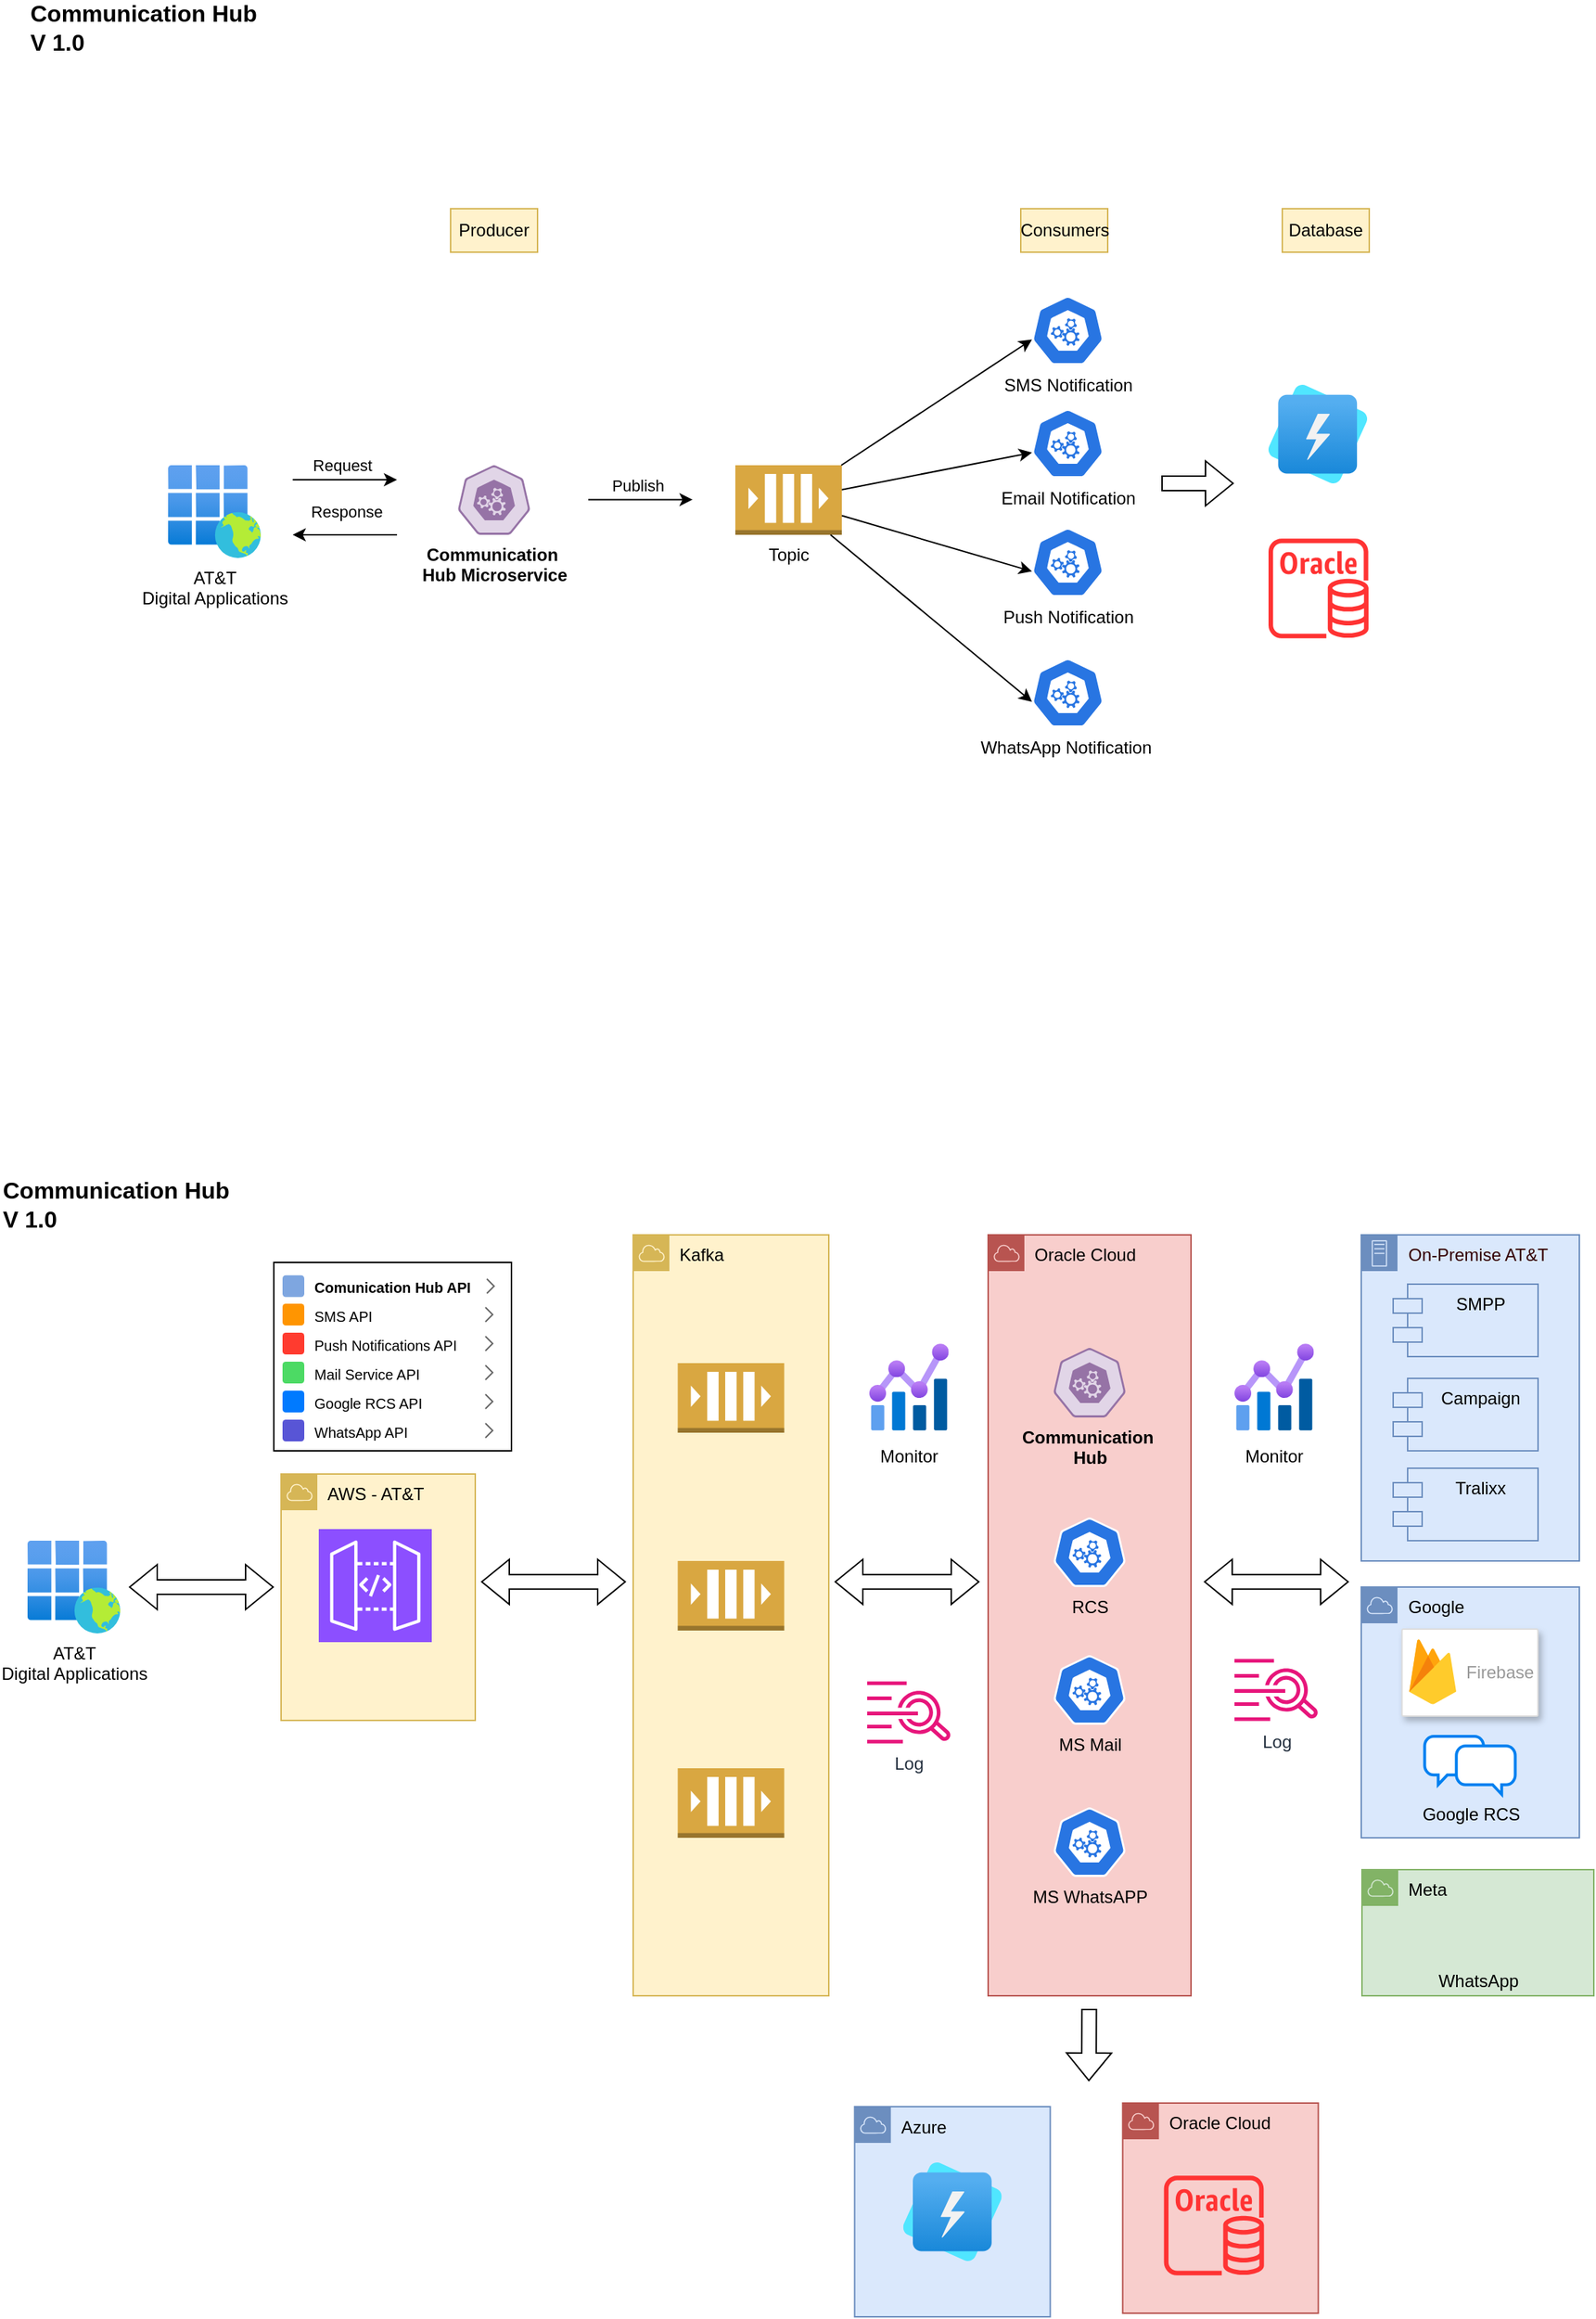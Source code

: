<mxfile version="24.6.4" type="github" pages="4">
  <diagram name="V2" id="0bJsG0tTesRoOmyfd_Is">
    <mxGraphModel dx="1687" dy="1696" grid="1" gridSize="10" guides="1" tooltips="1" connect="1" arrows="1" fold="1" page="1" pageScale="1" pageWidth="1169" pageHeight="827" math="0" shadow="0">
      <root>
        <mxCell id="ZeGT-aBPYgNNC2SUfwFk-0" />
        <mxCell id="ZeGT-aBPYgNNC2SUfwFk-1" parent="ZeGT-aBPYgNNC2SUfwFk-0" />
        <mxCell id="Ms7FDGHjqBEYQR3ll_A1-6" value="Kafka" style="sketch=0;outlineConnect=0;html=1;whiteSpace=wrap;fontSize=12;fontStyle=0;shape=mxgraph.aws4.group;grIcon=mxgraph.aws4.group_aws_cloud;strokeColor=#d6b656;fillColor=#fff2cc;verticalAlign=top;align=left;spacingLeft=30;dashed=0;" parent="ZeGT-aBPYgNNC2SUfwFk-1" vertex="1">
          <mxGeometry x="451" y="58" width="135" height="525" as="geometry" />
        </mxCell>
        <mxCell id="ZeGT-aBPYgNNC2SUfwFk-2" value="&lt;font color=&quot;#330000&quot;&gt;On-Premise AT&amp;amp;T&lt;/font&gt;" style="sketch=0;outlineConnect=0;html=1;whiteSpace=wrap;fontSize=12;fontStyle=0;shape=mxgraph.aws4.group;grIcon=mxgraph.aws4.group_on_premise;strokeColor=#6c8ebf;fillColor=#dae8fc;verticalAlign=top;align=left;spacingLeft=30;dashed=0;" parent="ZeGT-aBPYgNNC2SUfwFk-1" vertex="1">
          <mxGeometry x="953.5" y="58" width="150.5" height="225" as="geometry" />
        </mxCell>
        <mxCell id="ZeGT-aBPYgNNC2SUfwFk-8" value="Communication Hub&lt;div style=&quot;font-size: 16px;&quot;&gt;V 1.0&lt;/div&gt;" style="text;html=1;align=left;verticalAlign=middle;whiteSpace=wrap;rounded=0;fontStyle=1;fontSize=16;" parent="ZeGT-aBPYgNNC2SUfwFk-1" vertex="1">
          <mxGeometry x="14" y="22" width="396" height="30" as="geometry" />
        </mxCell>
        <mxCell id="ZeGT-aBPYgNNC2SUfwFk-10" value="SMPP" style="shape=module;align=left;spacingLeft=20;align=center;verticalAlign=top;whiteSpace=wrap;html=1;fillColor=#dae8fc;strokeColor=#6c8ebf;" parent="ZeGT-aBPYgNNC2SUfwFk-1" vertex="1">
          <mxGeometry x="975.5" y="92" width="100" height="50" as="geometry" />
        </mxCell>
        <mxCell id="ZeGT-aBPYgNNC2SUfwFk-20" value="Tralixx" style="shape=module;align=left;spacingLeft=20;align=center;verticalAlign=top;whiteSpace=wrap;html=1;fillColor=#dae8fc;strokeColor=#6c8ebf;" parent="ZeGT-aBPYgNNC2SUfwFk-1" vertex="1">
          <mxGeometry x="975.5" y="219" width="100" height="50" as="geometry" />
        </mxCell>
        <mxCell id="ZeGT-aBPYgNNC2SUfwFk-26" value="" style="shape=rect;shadow=0;labelBackgroundColor=none;fontColor=default;labelBorderColor=none;fillColor=none;gradientColor=none;strokeColor=default;rounded=0;" parent="ZeGT-aBPYgNNC2SUfwFk-1" vertex="1">
          <mxGeometry x="203" y="77" width="164" height="130" as="geometry" />
        </mxCell>
        <mxCell id="ZeGT-aBPYgNNC2SUfwFk-27" value="SMS API" style="shape=rect;strokeColor=none;fontSize=10;fontColor=#000000;resizeWidth=1;align=left;spacingLeft=25;spacingTop=2;whiteSpace=wrap;html=1;" parent="ZeGT-aBPYgNNC2SUfwFk-26" vertex="1">
          <mxGeometry width="160" height="20" relative="1" as="geometry">
            <mxPoint x="1" y="26" as="offset" />
          </mxGeometry>
        </mxCell>
        <mxCell id="ZeGT-aBPYgNNC2SUfwFk-28" value="" style="shape=rect;rounded=1;rSize=3;strokeColor=none;fillColor=#FF9501;" parent="ZeGT-aBPYgNNC2SUfwFk-27" vertex="1">
          <mxGeometry y="0.5" width="15" height="15" relative="1" as="geometry">
            <mxPoint x="5" y="-7.5" as="offset" />
          </mxGeometry>
        </mxCell>
        <mxCell id="ZeGT-aBPYgNNC2SUfwFk-29" value="" style="shape=mxgraph.ios7.misc.right;strokeColor=#666666;" parent="ZeGT-aBPYgNNC2SUfwFk-27" vertex="1">
          <mxGeometry x="1" y="0.5" width="5" height="10" relative="1" as="geometry">
            <mxPoint x="-15" y="-5" as="offset" />
          </mxGeometry>
        </mxCell>
        <mxCell id="ZeGT-aBPYgNNC2SUfwFk-30" value="Push Notifications API" style="shape=rect;strokeColor=none;fontSize=10;fontColor=#000000;resizeWidth=1;align=left;spacingLeft=25;spacingTop=2;whiteSpace=wrap;html=1;" parent="ZeGT-aBPYgNNC2SUfwFk-26" vertex="1">
          <mxGeometry width="160" height="20" relative="1" as="geometry">
            <mxPoint x="1" y="46" as="offset" />
          </mxGeometry>
        </mxCell>
        <mxCell id="ZeGT-aBPYgNNC2SUfwFk-31" value="" style="shape=rect;rounded=1;rSize=3;strokeColor=none;fillColor=#FF3B2F;" parent="ZeGT-aBPYgNNC2SUfwFk-30" vertex="1">
          <mxGeometry y="0.5" width="15" height="15" relative="1" as="geometry">
            <mxPoint x="5" y="-7.5" as="offset" />
          </mxGeometry>
        </mxCell>
        <mxCell id="ZeGT-aBPYgNNC2SUfwFk-32" value="" style="shape=mxgraph.ios7.misc.right;strokeColor=#666666;" parent="ZeGT-aBPYgNNC2SUfwFk-30" vertex="1">
          <mxGeometry x="1" y="0.5" width="5" height="10" relative="1" as="geometry">
            <mxPoint x="-15" y="-5" as="offset" />
          </mxGeometry>
        </mxCell>
        <mxCell id="ZeGT-aBPYgNNC2SUfwFk-33" value="Mail Service API" style="shape=rect;strokeColor=none;fontSize=10;fontColor=#000000;resizeWidth=1;align=left;spacingLeft=25;spacingTop=2;whiteSpace=wrap;html=1;" parent="ZeGT-aBPYgNNC2SUfwFk-26" vertex="1">
          <mxGeometry width="160" height="20" relative="1" as="geometry">
            <mxPoint x="1" y="66" as="offset" />
          </mxGeometry>
        </mxCell>
        <mxCell id="ZeGT-aBPYgNNC2SUfwFk-34" value="" style="shape=rect;rounded=1;rSize=3;strokeColor=none;fillColor=#4CDA64;" parent="ZeGT-aBPYgNNC2SUfwFk-33" vertex="1">
          <mxGeometry y="0.5" width="15" height="15" relative="1" as="geometry">
            <mxPoint x="5" y="-7.5" as="offset" />
          </mxGeometry>
        </mxCell>
        <mxCell id="ZeGT-aBPYgNNC2SUfwFk-35" value="" style="shape=mxgraph.ios7.misc.right;strokeColor=#666666;" parent="ZeGT-aBPYgNNC2SUfwFk-33" vertex="1">
          <mxGeometry x="1" y="0.5" width="5" height="10" relative="1" as="geometry">
            <mxPoint x="-15" y="-5" as="offset" />
          </mxGeometry>
        </mxCell>
        <mxCell id="ZeGT-aBPYgNNC2SUfwFk-36" value="Google RCS API" style="shape=rect;strokeColor=none;fontSize=10;fontColor=#000000;resizeWidth=1;align=left;spacingLeft=25;spacingTop=2;whiteSpace=wrap;html=1;" parent="ZeGT-aBPYgNNC2SUfwFk-26" vertex="1">
          <mxGeometry width="160" height="20" relative="1" as="geometry">
            <mxPoint x="1" y="86" as="offset" />
          </mxGeometry>
        </mxCell>
        <mxCell id="ZeGT-aBPYgNNC2SUfwFk-37" value="" style="shape=rect;rounded=1;rSize=3;strokeColor=none;fillColor=#007AFF;" parent="ZeGT-aBPYgNNC2SUfwFk-36" vertex="1">
          <mxGeometry y="0.5" width="15" height="15" relative="1" as="geometry">
            <mxPoint x="5" y="-7.5" as="offset" />
          </mxGeometry>
        </mxCell>
        <mxCell id="ZeGT-aBPYgNNC2SUfwFk-38" value="" style="shape=mxgraph.ios7.misc.right;strokeColor=#666666;" parent="ZeGT-aBPYgNNC2SUfwFk-36" vertex="1">
          <mxGeometry x="1" y="0.5" width="5" height="10" relative="1" as="geometry">
            <mxPoint x="-15" y="-5" as="offset" />
          </mxGeometry>
        </mxCell>
        <mxCell id="ZeGT-aBPYgNNC2SUfwFk-39" value="WhatsApp API" style="shape=rect;strokeColor=none;fontSize=10;fontColor=#000000;resizeWidth=1;align=left;spacingLeft=25;spacingTop=2;whiteSpace=wrap;html=1;" parent="ZeGT-aBPYgNNC2SUfwFk-26" vertex="1">
          <mxGeometry width="160" height="20" relative="1" as="geometry">
            <mxPoint x="1" y="106" as="offset" />
          </mxGeometry>
        </mxCell>
        <mxCell id="ZeGT-aBPYgNNC2SUfwFk-40" value="" style="shape=rect;rounded=1;rSize=3;strokeColor=none;fillColor=#5855D6;" parent="ZeGT-aBPYgNNC2SUfwFk-39" vertex="1">
          <mxGeometry y="0.5" width="15" height="15" relative="1" as="geometry">
            <mxPoint x="5" y="-7.5" as="offset" />
          </mxGeometry>
        </mxCell>
        <mxCell id="ZeGT-aBPYgNNC2SUfwFk-41" value="" style="shape=mxgraph.ios7.misc.right;strokeColor=#666666;" parent="ZeGT-aBPYgNNC2SUfwFk-39" vertex="1">
          <mxGeometry x="1" y="0.5" width="5" height="10" relative="1" as="geometry">
            <mxPoint x="-15" y="-5" as="offset" />
          </mxGeometry>
        </mxCell>
        <mxCell id="Ms7FDGHjqBEYQR3ll_A1-14" value="Comunication Hub API" style="shape=rect;strokeColor=none;fontSize=10;fontColor=#000000;resizeWidth=1;align=left;spacingLeft=25;spacingTop=2;whiteSpace=wrap;html=1;fontStyle=1" parent="ZeGT-aBPYgNNC2SUfwFk-26" vertex="1">
          <mxGeometry x="1" y="6" width="161" height="20.8" as="geometry" />
        </mxCell>
        <mxCell id="Ms7FDGHjqBEYQR3ll_A1-15" value="" style="shape=rect;rounded=1;rSize=3;strokeColor=none;fillColor=#7EA6E0;" parent="Ms7FDGHjqBEYQR3ll_A1-14" vertex="1">
          <mxGeometry y="0.5" width="15" height="15" relative="1" as="geometry">
            <mxPoint x="5" y="-7.5" as="offset" />
          </mxGeometry>
        </mxCell>
        <mxCell id="Ms7FDGHjqBEYQR3ll_A1-16" value="" style="shape=mxgraph.ios7.misc.right;strokeColor=#666666;" parent="Ms7FDGHjqBEYQR3ll_A1-14" vertex="1">
          <mxGeometry x="1" y="0.5" width="5" height="10" relative="1" as="geometry">
            <mxPoint x="-15" y="-5" as="offset" />
          </mxGeometry>
        </mxCell>
        <mxCell id="ZeGT-aBPYgNNC2SUfwFk-51" value="Campaign" style="shape=module;align=left;spacingLeft=20;align=center;verticalAlign=top;whiteSpace=wrap;html=1;fillColor=#dae8fc;strokeColor=#6c8ebf;" parent="ZeGT-aBPYgNNC2SUfwFk-1" vertex="1">
          <mxGeometry x="975.5" y="157" width="100" height="50" as="geometry" />
        </mxCell>
        <mxCell id="ZeGT-aBPYgNNC2SUfwFk-57" value="Monitor" style="image;aspect=fixed;html=1;points=[];align=center;fontSize=12;image=img/lib/azure2/management_governance/Metrics.svg;" parent="ZeGT-aBPYgNNC2SUfwFk-1" vertex="1">
          <mxGeometry x="614" y="129" width="54.8" height="68" as="geometry" />
        </mxCell>
        <mxCell id="ZeGT-aBPYgNNC2SUfwFk-58" value="Log" style="sketch=0;outlineConnect=0;fontColor=#232F3E;gradientColor=none;fillColor=#E7157B;strokeColor=none;dashed=0;verticalLabelPosition=bottom;verticalAlign=top;align=center;html=1;fontSize=12;fontStyle=0;aspect=fixed;pointerEvents=1;shape=mxgraph.aws4.cloudwatch_logs;" parent="ZeGT-aBPYgNNC2SUfwFk-1" vertex="1">
          <mxGeometry x="612.49" y="366" width="57.83" height="43" as="geometry" />
        </mxCell>
        <mxCell id="ZeGT-aBPYgNNC2SUfwFk-44" value="Oracle Cloud" style="sketch=0;outlineConnect=0;html=1;whiteSpace=wrap;fontSize=12;fontStyle=0;shape=mxgraph.aws4.group;grIcon=mxgraph.aws4.group_aws_cloud;strokeColor=#b85450;fillColor=#f8cecc;verticalAlign=top;align=left;spacingLeft=30;dashed=0;" parent="ZeGT-aBPYgNNC2SUfwFk-1" vertex="1">
          <mxGeometry x="695.99" y="58" width="140" height="525" as="geometry" />
        </mxCell>
        <mxCell id="ZeGT-aBPYgNNC2SUfwFk-45" value="MS Mail" style="aspect=fixed;sketch=0;html=1;dashed=0;whitespace=wrap;verticalLabelPosition=bottom;verticalAlign=top;fillColor=#2875E2;strokeColor=#ffffff;points=[[0.005,0.63,0],[0.1,0.2,0],[0.9,0.2,0],[0.5,0,0],[0.995,0.63,0],[0.72,0.99,0],[0.5,1,0],[0.28,0.99,0]];shape=mxgraph.kubernetes.icon2;prIcon=api" parent="ZeGT-aBPYgNNC2SUfwFk-1" vertex="1">
          <mxGeometry x="740.992" y="348.001" width="50" height="48" as="geometry" />
        </mxCell>
        <mxCell id="ZeGT-aBPYgNNC2SUfwFk-46" value="MS WhatsAPP" style="aspect=fixed;sketch=0;html=1;dashed=0;whitespace=wrap;verticalLabelPosition=bottom;verticalAlign=top;fillColor=#2875E2;strokeColor=#ffffff;points=[[0.005,0.63,0],[0.1,0.2,0],[0.9,0.2,0],[0.5,0,0],[0.995,0.63,0],[0.72,0.99,0],[0.5,1,0],[0.28,0.99,0]];shape=mxgraph.kubernetes.icon2;prIcon=api" parent="ZeGT-aBPYgNNC2SUfwFk-1" vertex="1">
          <mxGeometry x="740.995" y="453.001" width="50" height="48" as="geometry" />
        </mxCell>
        <mxCell id="ZeGT-aBPYgNNC2SUfwFk-47" value="&lt;b&gt;Communication&amp;nbsp;&lt;/b&gt;&lt;div&gt;&lt;b&gt;Hub&lt;/b&gt;&lt;/div&gt;" style="aspect=fixed;sketch=0;html=1;dashed=0;whitespace=wrap;verticalLabelPosition=bottom;verticalAlign=top;fillColor=#e1d5e7;strokeColor=#9673a6;points=[[0.005,0.63,0],[0.1,0.2,0],[0.9,0.2,0],[0.5,0,0],[0.995,0.63,0],[0.72,0.99,0],[0.5,1,0],[0.28,0.99,0]];shape=mxgraph.kubernetes.icon2;prIcon=api" parent="ZeGT-aBPYgNNC2SUfwFk-1" vertex="1">
          <mxGeometry x="741.006" y="136.001" width="50" height="48" as="geometry" />
        </mxCell>
        <mxCell id="ZeGT-aBPYgNNC2SUfwFk-48" value="RCS" style="aspect=fixed;sketch=0;html=1;dashed=0;whitespace=wrap;verticalLabelPosition=bottom;verticalAlign=top;fillColor=#2875E2;strokeColor=#ffffff;points=[[0.005,0.63,0],[0.1,0.2,0],[0.9,0.2,0],[0.5,0,0],[0.995,0.63,0],[0.72,0.99,0],[0.5,1,0],[0.28,0.99,0]];shape=mxgraph.kubernetes.icon2;prIcon=api" parent="ZeGT-aBPYgNNC2SUfwFk-1" vertex="1">
          <mxGeometry x="741.002" y="253.001" width="50" height="48" as="geometry" />
        </mxCell>
        <mxCell id="Ms7FDGHjqBEYQR3ll_A1-0" value="" style="outlineConnect=0;dashed=0;verticalLabelPosition=bottom;verticalAlign=top;align=center;html=1;shape=mxgraph.aws3.queue;fillColor=#D9A741;gradientColor=none;" parent="ZeGT-aBPYgNNC2SUfwFk-1" vertex="1">
          <mxGeometry x="481.75" y="146.5" width="73.5" height="48" as="geometry" />
        </mxCell>
        <mxCell id="Ms7FDGHjqBEYQR3ll_A1-7" value="" style="group" parent="ZeGT-aBPYgNNC2SUfwFk-1" vertex="1" connectable="0">
          <mxGeometry x="954" y="496" width="160" height="87" as="geometry" />
        </mxCell>
        <mxCell id="ZeGT-aBPYgNNC2SUfwFk-3" value="Meta" style="sketch=0;outlineConnect=0;html=1;whiteSpace=wrap;fontSize=12;fontStyle=0;shape=mxgraph.aws4.group;grIcon=mxgraph.aws4.group_aws_cloud;strokeColor=#82b366;fillColor=#d5e8d4;verticalAlign=top;align=left;spacingLeft=30;dashed=0;" parent="Ms7FDGHjqBEYQR3ll_A1-7" vertex="1">
          <mxGeometry width="160" height="87" as="geometry" />
        </mxCell>
        <mxCell id="ZeGT-aBPYgNNC2SUfwFk-21" value="WhatsApp" style="shape=image;html=1;verticalAlign=top;verticalLabelPosition=bottom;labelBackgroundColor=none;imageAspect=0;aspect=fixed;image=https://cdn3.iconfinder.com/data/icons/2018-social-media-logotypes/1000/2018_social_media_popular_app_logo-whatsapp-128.png" parent="Ms7FDGHjqBEYQR3ll_A1-7" vertex="1">
          <mxGeometry x="60.5" y="24" width="39" height="39" as="geometry" />
        </mxCell>
        <mxCell id="Ms7FDGHjqBEYQR3ll_A1-8" value="" style="group" parent="ZeGT-aBPYgNNC2SUfwFk-1" vertex="1" connectable="0">
          <mxGeometry x="953.5" y="301" width="150.5" height="173" as="geometry" />
        </mxCell>
        <mxCell id="ZeGT-aBPYgNNC2SUfwFk-16" value="Google" style="sketch=0;outlineConnect=0;html=1;whiteSpace=wrap;fontSize=12;fontStyle=0;shape=mxgraph.aws4.group;grIcon=mxgraph.aws4.group_aws_cloud;strokeColor=#6c8ebf;fillColor=#dae8fc;verticalAlign=top;align=left;spacingLeft=30;dashed=0;" parent="Ms7FDGHjqBEYQR3ll_A1-8" vertex="1">
          <mxGeometry width="150.5" height="173" as="geometry" />
        </mxCell>
        <mxCell id="ZeGT-aBPYgNNC2SUfwFk-17" value="" style="strokeColor=#dddddd;shadow=1;strokeWidth=1;rounded=1;absoluteArcSize=1;arcSize=2;" parent="Ms7FDGHjqBEYQR3ll_A1-8" vertex="1">
          <mxGeometry x="28.121" y="29" width="93.769" height="60" as="geometry" />
        </mxCell>
        <mxCell id="ZeGT-aBPYgNNC2SUfwFk-18" value="Firebase" style="sketch=0;dashed=0;connectable=0;html=1;fillColor=#5184F3;strokeColor=none;shape=mxgraph.gcp2.firebase;part=1;labelPosition=right;verticalLabelPosition=middle;align=left;verticalAlign=middle;spacingLeft=5;fontColor=#999999;fontSize=12;" parent="ZeGT-aBPYgNNC2SUfwFk-17" vertex="1">
          <mxGeometry width="32.4" height="45" relative="1" as="geometry">
            <mxPoint x="5" y="7" as="offset" />
          </mxGeometry>
        </mxCell>
        <mxCell id="ZeGT-aBPYgNNC2SUfwFk-19" value="Google RCS" style="html=1;verticalLabelPosition=bottom;align=center;labelBackgroundColor=none;verticalAlign=top;strokeWidth=2;strokeColor=#0080F0;shadow=0;dashed=0;shape=mxgraph.ios7.icons.chat;" parent="Ms7FDGHjqBEYQR3ll_A1-8" vertex="1">
          <mxGeometry x="43.743" y="103" width="62.516" height="40" as="geometry" />
        </mxCell>
        <mxCell id="Ms7FDGHjqBEYQR3ll_A1-9" value="" style="outlineConnect=0;dashed=0;verticalLabelPosition=bottom;verticalAlign=top;align=center;html=1;shape=mxgraph.aws3.queue;fillColor=#D9A741;gradientColor=none;" parent="ZeGT-aBPYgNNC2SUfwFk-1" vertex="1">
          <mxGeometry x="481.75" y="426" width="73.5" height="48" as="geometry" />
        </mxCell>
        <mxCell id="Ms7FDGHjqBEYQR3ll_A1-10" value="" style="outlineConnect=0;dashed=0;verticalLabelPosition=bottom;verticalAlign=top;align=center;html=1;shape=mxgraph.aws3.queue;fillColor=#D9A741;gradientColor=none;" parent="ZeGT-aBPYgNNC2SUfwFk-1" vertex="1">
          <mxGeometry x="481.75" y="283" width="73.5" height="48" as="geometry" />
        </mxCell>
        <mxCell id="Ms7FDGHjqBEYQR3ll_A1-18" value="" style="shape=flexArrow;endArrow=classic;startArrow=classic;html=1;rounded=0;" parent="ZeGT-aBPYgNNC2SUfwFk-1" edge="1">
          <mxGeometry width="100" height="100" relative="1" as="geometry">
            <mxPoint x="346" y="297.41" as="sourcePoint" />
            <mxPoint x="446" y="297.41" as="targetPoint" />
          </mxGeometry>
        </mxCell>
        <mxCell id="Ms7FDGHjqBEYQR3ll_A1-21" value="Monitor" style="image;aspect=fixed;html=1;points=[];align=center;fontSize=12;image=img/lib/azure2/management_governance/Metrics.svg;" parent="ZeGT-aBPYgNNC2SUfwFk-1" vertex="1">
          <mxGeometry x="866" y="129" width="54.8" height="68" as="geometry" />
        </mxCell>
        <mxCell id="Ms7FDGHjqBEYQR3ll_A1-22" value="Log" style="sketch=0;outlineConnect=0;fontColor=#232F3E;gradientColor=none;fillColor=#E7157B;strokeColor=none;dashed=0;verticalLabelPosition=bottom;verticalAlign=top;align=center;html=1;fontSize=12;fontStyle=0;aspect=fixed;pointerEvents=1;shape=mxgraph.aws4.cloudwatch_logs;" parent="ZeGT-aBPYgNNC2SUfwFk-1" vertex="1">
          <mxGeometry x="866" y="350.5" width="57.83" height="43" as="geometry" />
        </mxCell>
        <mxCell id="PV46LM6dhd4P9adCG7Nh-0" value="" style="shape=flexArrow;endArrow=classic;startArrow=classic;html=1;rounded=0;" parent="ZeGT-aBPYgNNC2SUfwFk-1" edge="1">
          <mxGeometry width="100" height="100" relative="1" as="geometry">
            <mxPoint x="590" y="297.41" as="sourcePoint" />
            <mxPoint x="690" y="297.41" as="targetPoint" />
          </mxGeometry>
        </mxCell>
        <mxCell id="PV46LM6dhd4P9adCG7Nh-1" value="" style="shape=flexArrow;endArrow=classic;startArrow=classic;html=1;rounded=0;" parent="ZeGT-aBPYgNNC2SUfwFk-1" edge="1">
          <mxGeometry width="100" height="100" relative="1" as="geometry">
            <mxPoint x="844.92" y="297.41" as="sourcePoint" />
            <mxPoint x="944.92" y="297.41" as="targetPoint" />
          </mxGeometry>
        </mxCell>
        <mxCell id="PV46LM6dhd4P9adCG7Nh-2" value="Azure" style="sketch=0;outlineConnect=0;html=1;whiteSpace=wrap;fontSize=12;fontStyle=0;shape=mxgraph.aws4.group;grIcon=mxgraph.aws4.group_aws_cloud;strokeColor=#6c8ebf;fillColor=#dae8fc;verticalAlign=top;align=left;spacingLeft=30;dashed=0;" parent="ZeGT-aBPYgNNC2SUfwFk-1" vertex="1">
          <mxGeometry x="603.83" y="659.5" width="135" height="145" as="geometry" />
        </mxCell>
        <mxCell id="PV46LM6dhd4P9adCG7Nh-3" value="Oracle Cloud" style="sketch=0;outlineConnect=0;html=1;whiteSpace=wrap;fontSize=12;fontStyle=0;shape=mxgraph.aws4.group;grIcon=mxgraph.aws4.group_aws_cloud;strokeColor=#b85450;fillColor=#f8cecc;verticalAlign=top;align=left;spacingLeft=30;dashed=0;" parent="ZeGT-aBPYgNNC2SUfwFk-1" vertex="1">
          <mxGeometry x="788.83" y="657" width="135" height="145" as="geometry" />
        </mxCell>
        <mxCell id="PV46LM6dhd4P9adCG7Nh-5" value="" style="shape=flexArrow;endArrow=classic;html=1;rounded=0;" parent="ZeGT-aBPYgNNC2SUfwFk-1" edge="1">
          <mxGeometry width="50" height="50" relative="1" as="geometry">
            <mxPoint x="765.71" y="592" as="sourcePoint" />
            <mxPoint x="765.506" y="642" as="targetPoint" />
          </mxGeometry>
        </mxCell>
        <mxCell id="PV46LM6dhd4P9adCG7Nh-7" value="" style="image;aspect=fixed;html=1;points=[];align=center;fontSize=12;image=img/lib/azure2/analytics/Data_Lake_Analytics.svg;" parent="ZeGT-aBPYgNNC2SUfwFk-1" vertex="1">
          <mxGeometry x="637.33" y="698" width="68" height="68" as="geometry" />
        </mxCell>
        <mxCell id="PV46LM6dhd4P9adCG7Nh-8" value="" style="sketch=0;outlineConnect=0;fontColor=#232F3E;gradientColor=none;fillColor=#FF3333;strokeColor=none;dashed=0;verticalLabelPosition=bottom;verticalAlign=top;align=center;html=1;fontSize=12;fontStyle=0;aspect=fixed;pointerEvents=1;shape=mxgraph.aws4.rds_oracle_instance;" parent="ZeGT-aBPYgNNC2SUfwFk-1" vertex="1">
          <mxGeometry x="817.33" y="707" width="69" height="69" as="geometry" />
        </mxCell>
        <mxCell id="PV46LM6dhd4P9adCG7Nh-9" value="AT&amp;amp;T&lt;div&gt;Digital Applications&lt;/div&gt;" style="image;aspect=fixed;html=1;points=[];align=center;fontSize=12;image=img/lib/azure2/identity/Enterprise_Applications.svg;" parent="ZeGT-aBPYgNNC2SUfwFk-1" vertex="1">
          <mxGeometry x="33" y="269" width="64" height="64" as="geometry" />
        </mxCell>
        <mxCell id="PV46LM6dhd4P9adCG7Nh-11" value="" style="shape=flexArrow;endArrow=classic;startArrow=classic;html=1;rounded=0;" parent="ZeGT-aBPYgNNC2SUfwFk-1" edge="1">
          <mxGeometry width="100" height="100" relative="1" as="geometry">
            <mxPoint x="103" y="301" as="sourcePoint" />
            <mxPoint x="203" y="301" as="targetPoint" />
          </mxGeometry>
        </mxCell>
        <mxCell id="PV46LM6dhd4P9adCG7Nh-12" value="" style="group" parent="ZeGT-aBPYgNNC2SUfwFk-1" vertex="1" connectable="0">
          <mxGeometry x="208" y="223" width="134" height="170" as="geometry" />
        </mxCell>
        <mxCell id="ZeGT-aBPYgNNC2SUfwFk-4" value="AWS - AT&amp;amp;T" style="sketch=0;outlineConnect=0;html=1;whiteSpace=wrap;fontSize=12;fontStyle=0;shape=mxgraph.aws4.group;grIcon=mxgraph.aws4.group_aws_cloud;strokeColor=#d6b656;fillColor=#fff2cc;verticalAlign=top;align=left;spacingLeft=30;dashed=0;" parent="PV46LM6dhd4P9adCG7Nh-12" vertex="1">
          <mxGeometry width="134" height="170" as="geometry" />
        </mxCell>
        <mxCell id="ZeGT-aBPYgNNC2SUfwFk-6" value="" style="sketch=0;points=[[0,0,0],[0.25,0,0],[0.5,0,0],[0.75,0,0],[1,0,0],[0,1,0],[0.25,1,0],[0.5,1,0],[0.75,1,0],[1,1,0],[0,0.25,0],[0,0.5,0],[0,0.75,0],[1,0.25,0],[1,0.5,0],[1,0.75,0]];outlineConnect=0;fontColor=#232F3E;fillColor=#8C4FFF;strokeColor=#ffffff;dashed=0;verticalLabelPosition=bottom;verticalAlign=top;align=center;html=1;fontSize=12;fontStyle=0;aspect=fixed;shape=mxgraph.aws4.resourceIcon;resIcon=mxgraph.aws4.api_gateway;" parent="PV46LM6dhd4P9adCG7Nh-12" vertex="1">
          <mxGeometry x="26" y="38" width="78" height="78" as="geometry" />
        </mxCell>
        <mxCell id="ZeGT-aBPYgNNC2SUfwFk-7" value="" style="shape=image;verticalLabelPosition=bottom;labelBackgroundColor=default;verticalAlign=top;aspect=fixed;imageAspect=0;image=https://d31eovcmofbjgi.cloudfront.net/wp-content/uploads/2020/03/API-MANAGER-e1585670045427.png;clipPath=inset(17.03% 1.33% 14.84% 0%);" parent="PV46LM6dhd4P9adCG7Nh-12" vertex="1">
          <mxGeometry x="8.5" y="125" width="113" height="23.669" as="geometry" />
        </mxCell>
        <mxCell id="f7dm8GfATiRXs_zgGikm-23" value="Communication Hub&lt;div style=&quot;font-size: 16px;&quot;&gt;V 1.0&lt;/div&gt;" style="text;html=1;align=left;verticalAlign=middle;whiteSpace=wrap;rounded=0;fontStyle=1;fontSize=16;" parent="ZeGT-aBPYgNNC2SUfwFk-1" vertex="1">
          <mxGeometry x="33" y="-790" width="396" height="30" as="geometry" />
        </mxCell>
        <mxCell id="f7dm8GfATiRXs_zgGikm-0" value="AT&amp;amp;T&lt;div&gt;Digital Applications&lt;/div&gt;" style="image;aspect=fixed;html=1;points=[];align=center;fontSize=12;image=img/lib/azure2/identity/Enterprise_Applications.svg;" parent="ZeGT-aBPYgNNC2SUfwFk-1" vertex="1">
          <mxGeometry x="130" y="-473" width="64" height="64" as="geometry" />
        </mxCell>
        <mxCell id="f7dm8GfATiRXs_zgGikm-1" value="&lt;b&gt;Communication&amp;nbsp;&lt;/b&gt;&lt;div&gt;&lt;b&gt;Hub Microservice&lt;/b&gt;&lt;/div&gt;" style="aspect=fixed;sketch=0;html=1;dashed=0;whitespace=wrap;verticalLabelPosition=bottom;verticalAlign=top;fillColor=#e1d5e7;strokeColor=#9673a6;points=[[0.005,0.63,0],[0.1,0.2,0],[0.9,0.2,0],[0.5,0,0],[0.995,0.63,0],[0.72,0.99,0],[0.5,1,0],[0.28,0.99,0]];shape=mxgraph.kubernetes.icon2;prIcon=api" parent="ZeGT-aBPYgNNC2SUfwFk-1" vertex="1">
          <mxGeometry x="329.996" y="-472.999" width="50" height="48" as="geometry" />
        </mxCell>
        <mxCell id="f7dm8GfATiRXs_zgGikm-6" value="" style="endArrow=classic;html=1;rounded=0;" parent="ZeGT-aBPYgNNC2SUfwFk-1" edge="1">
          <mxGeometry width="50" height="50" relative="1" as="geometry">
            <mxPoint x="216" y="-463" as="sourcePoint" />
            <mxPoint x="288" y="-463" as="targetPoint" />
          </mxGeometry>
        </mxCell>
        <mxCell id="f7dm8GfATiRXs_zgGikm-8" value="Request" style="edgeLabel;html=1;align=center;verticalAlign=middle;resizable=0;points=[];" parent="f7dm8GfATiRXs_zgGikm-6" vertex="1" connectable="0">
          <mxGeometry x="0.271" y="1" relative="1" as="geometry">
            <mxPoint x="-12" y="-9" as="offset" />
          </mxGeometry>
        </mxCell>
        <mxCell id="f7dm8GfATiRXs_zgGikm-7" value="" style="endArrow=none;html=1;rounded=0;startArrow=classic;startFill=1;endFill=0;" parent="ZeGT-aBPYgNNC2SUfwFk-1" edge="1">
          <mxGeometry width="50" height="50" relative="1" as="geometry">
            <mxPoint x="216" y="-425" as="sourcePoint" />
            <mxPoint x="288" y="-425" as="targetPoint" />
          </mxGeometry>
        </mxCell>
        <mxCell id="f7dm8GfATiRXs_zgGikm-9" value="Response" style="edgeLabel;html=1;align=center;verticalAlign=middle;resizable=0;points=[];" parent="f7dm8GfATiRXs_zgGikm-7" vertex="1" connectable="0">
          <mxGeometry x="0.029" y="1" relative="1" as="geometry">
            <mxPoint y="-15" as="offset" />
          </mxGeometry>
        </mxCell>
        <mxCell id="f7dm8GfATiRXs_zgGikm-10" value="" style="endArrow=classic;html=1;rounded=0;" parent="ZeGT-aBPYgNNC2SUfwFk-1" edge="1">
          <mxGeometry width="50" height="50" relative="1" as="geometry">
            <mxPoint x="420" y="-449.26" as="sourcePoint" />
            <mxPoint x="492" y="-449.26" as="targetPoint" />
          </mxGeometry>
        </mxCell>
        <mxCell id="f7dm8GfATiRXs_zgGikm-11" value="Publish" style="edgeLabel;html=1;align=center;verticalAlign=middle;resizable=0;points=[];" parent="f7dm8GfATiRXs_zgGikm-10" vertex="1" connectable="0">
          <mxGeometry x="0.271" y="1" relative="1" as="geometry">
            <mxPoint x="-12" y="-9" as="offset" />
          </mxGeometry>
        </mxCell>
        <mxCell id="f7dm8GfATiRXs_zgGikm-12" value="Topic" style="outlineConnect=0;dashed=0;verticalLabelPosition=bottom;verticalAlign=top;align=center;html=1;shape=mxgraph.aws3.queue;fillColor=#D9A741;gradientColor=none;" parent="ZeGT-aBPYgNNC2SUfwFk-1" vertex="1">
          <mxGeometry x="521.5" y="-473" width="73.5" height="48" as="geometry" />
        </mxCell>
        <mxCell id="f7dm8GfATiRXs_zgGikm-13" value="SMS Notification" style="aspect=fixed;sketch=0;html=1;dashed=0;whitespace=wrap;verticalLabelPosition=bottom;verticalAlign=top;fillColor=#2875E2;strokeColor=#ffffff;points=[[0.005,0.63,0],[0.1,0.2,0],[0.9,0.2,0],[0.5,0,0],[0.995,0.63,0],[0.72,0.99,0],[0.5,1,0],[0.28,0.99,0]];shape=mxgraph.kubernetes.icon2;prIcon=api" parent="ZeGT-aBPYgNNC2SUfwFk-1" vertex="1">
          <mxGeometry x="725.992" y="-589.999" width="50" height="48" as="geometry" />
        </mxCell>
        <mxCell id="f7dm8GfATiRXs_zgGikm-14" value="Email Notification" style="aspect=fixed;sketch=0;html=1;dashed=0;whitespace=wrap;verticalLabelPosition=bottom;verticalAlign=top;fillColor=#2875E2;strokeColor=#ffffff;points=[[0.005,0.63,0],[0.1,0.2,0],[0.9,0.2,0],[0.5,0,0],[0.995,0.63,0],[0.72,0.99,0],[0.5,1,0],[0.28,0.99,0]];shape=mxgraph.kubernetes.icon2;prIcon=api" parent="ZeGT-aBPYgNNC2SUfwFk-1" vertex="1">
          <mxGeometry x="725.992" y="-511.999" width="50" height="48" as="geometry" />
        </mxCell>
        <mxCell id="f7dm8GfATiRXs_zgGikm-15" value="Push Notification" style="aspect=fixed;sketch=0;html=1;dashed=0;whitespace=wrap;verticalLabelPosition=bottom;verticalAlign=top;fillColor=#2875E2;strokeColor=#ffffff;points=[[0.005,0.63,0],[0.1,0.2,0],[0.9,0.2,0],[0.5,0,0],[0.995,0.63,0],[0.72,0.99,0],[0.5,1,0],[0.28,0.99,0]];shape=mxgraph.kubernetes.icon2;prIcon=api" parent="ZeGT-aBPYgNNC2SUfwFk-1" vertex="1">
          <mxGeometry x="725.992" y="-429.999" width="50" height="48" as="geometry" />
        </mxCell>
        <mxCell id="f7dm8GfATiRXs_zgGikm-17" value="WhatsApp Notification&amp;nbsp;&lt;span style=&quot;color: rgba(0, 0, 0, 0); font-family: monospace; font-size: 0px; text-align: start;&quot;&gt;%3CmxGraphModel%3E%3Croot%3E%3CmxCell%20id%3D%220%22%2F%3E%3CmxCell%20id%3D%221%22%20parent%3D%220%22%2F%3E%3CmxCell%20id%3D%222%22%20value%3D%22Push%20Notification%22%20style%3D%22aspect%3Dfixed%3Bsketch%3D0%3Bhtml%3D1%3Bdashed%3D0%3Bwhitespace%3Dwrap%3BverticalLabelPosition%3Dbottom%3BverticalAlign%3Dtop%3BfillColor%3D%232875E2%3BstrokeColor%3D%23ffffff%3Bpoints%3D%5B%5B0.005%2C0.63%2C0%5D%2C%5B0.1%2C0.2%2C0%5D%2C%5B0.9%2C0.2%2C0%5D%2C%5B0.5%2C0%2C0%5D%2C%5B0.995%2C0.63%2C0%5D%2C%5B0.72%2C0.99%2C0%5D%2C%5B0.5%2C1%2C0%5D%2C%5B0.28%2C0.99%2C0%5D%5D%3Bshape%3Dmxgraph.kubernetes.icon2%3BprIcon%3Dapi%22%20vertex%3D%221%22%20parent%3D%221%22%3E%3CmxGeometry%20x%3D%22648.502%22%20y%3D%221090.001%22%20width%3D%2250%22%20height%3D%2248%22%20as%3D%22geometry%22%2F%3E%3C%2FmxCell%3E%3C%2Froot%3E%3C%2FmxGraphModel%3E No&lt;/span&gt;" style="aspect=fixed;sketch=0;html=1;dashed=0;whitespace=wrap;verticalLabelPosition=bottom;verticalAlign=top;fillColor=#2875E2;strokeColor=#ffffff;points=[[0.005,0.63,0],[0.1,0.2,0],[0.9,0.2,0],[0.5,0,0],[0.995,0.63,0],[0.72,0.99,0],[0.5,1,0],[0.28,0.99,0]];shape=mxgraph.kubernetes.icon2;prIcon=api" parent="ZeGT-aBPYgNNC2SUfwFk-1" vertex="1">
          <mxGeometry x="725.992" y="-339.999" width="50" height="48" as="geometry" />
        </mxCell>
        <mxCell id="f7dm8GfATiRXs_zgGikm-18" style="rounded=0;orthogonalLoop=1;jettySize=auto;html=1;entryX=0.005;entryY=0.63;entryDx=0;entryDy=0;entryPerimeter=0;" parent="ZeGT-aBPYgNNC2SUfwFk-1" source="f7dm8GfATiRXs_zgGikm-12" target="f7dm8GfATiRXs_zgGikm-13" edge="1">
          <mxGeometry relative="1" as="geometry" />
        </mxCell>
        <mxCell id="f7dm8GfATiRXs_zgGikm-19" style="rounded=0;orthogonalLoop=1;jettySize=auto;html=1;entryX=0.005;entryY=0.63;entryDx=0;entryDy=0;entryPerimeter=0;" parent="ZeGT-aBPYgNNC2SUfwFk-1" source="f7dm8GfATiRXs_zgGikm-12" target="f7dm8GfATiRXs_zgGikm-14" edge="1">
          <mxGeometry relative="1" as="geometry" />
        </mxCell>
        <mxCell id="f7dm8GfATiRXs_zgGikm-20" style="rounded=0;orthogonalLoop=1;jettySize=auto;html=1;entryX=0.005;entryY=0.63;entryDx=0;entryDy=0;entryPerimeter=0;" parent="ZeGT-aBPYgNNC2SUfwFk-1" source="f7dm8GfATiRXs_zgGikm-12" target="f7dm8GfATiRXs_zgGikm-15" edge="1">
          <mxGeometry relative="1" as="geometry" />
        </mxCell>
        <mxCell id="f7dm8GfATiRXs_zgGikm-21" style="rounded=0;orthogonalLoop=1;jettySize=auto;html=1;entryX=0.005;entryY=0.63;entryDx=0;entryDy=0;entryPerimeter=0;" parent="ZeGT-aBPYgNNC2SUfwFk-1" source="f7dm8GfATiRXs_zgGikm-12" target="f7dm8GfATiRXs_zgGikm-17" edge="1">
          <mxGeometry relative="1" as="geometry" />
        </mxCell>
        <mxCell id="f7dm8GfATiRXs_zgGikm-24" value="Producer" style="text;html=1;align=center;verticalAlign=middle;whiteSpace=wrap;rounded=0;fillColor=#fff2cc;strokeColor=#d6b656;" parent="ZeGT-aBPYgNNC2SUfwFk-1" vertex="1">
          <mxGeometry x="325" y="-650" width="60" height="30" as="geometry" />
        </mxCell>
        <mxCell id="f7dm8GfATiRXs_zgGikm-25" value="Consumers" style="text;html=1;align=center;verticalAlign=middle;whiteSpace=wrap;rounded=0;fillColor=#fff2cc;strokeColor=#d6b656;" parent="ZeGT-aBPYgNNC2SUfwFk-1" vertex="1">
          <mxGeometry x="718.5" y="-650" width="60" height="30" as="geometry" />
        </mxCell>
        <mxCell id="HXkgCZiNdYWokp5wdBoZ-0" value="" style="image;aspect=fixed;html=1;points=[];align=center;fontSize=12;image=img/lib/azure2/analytics/Data_Lake_Analytics.svg;" vertex="1" parent="ZeGT-aBPYgNNC2SUfwFk-1">
          <mxGeometry x="889.5" y="-528.5" width="68" height="68" as="geometry" />
        </mxCell>
        <mxCell id="HXkgCZiNdYWokp5wdBoZ-1" value="" style="sketch=0;outlineConnect=0;fontColor=#232F3E;gradientColor=none;fillColor=#FF3333;strokeColor=none;dashed=0;verticalLabelPosition=bottom;verticalAlign=top;align=center;html=1;fontSize=12;fontStyle=0;aspect=fixed;pointerEvents=1;shape=mxgraph.aws4.rds_oracle_instance;" vertex="1" parent="ZeGT-aBPYgNNC2SUfwFk-1">
          <mxGeometry x="889.5" y="-422.5" width="69" height="69" as="geometry" />
        </mxCell>
        <mxCell id="HXkgCZiNdYWokp5wdBoZ-2" value="Database" style="text;html=1;align=center;verticalAlign=middle;whiteSpace=wrap;rounded=0;fillColor=#fff2cc;strokeColor=#d6b656;" vertex="1" parent="ZeGT-aBPYgNNC2SUfwFk-1">
          <mxGeometry x="899" y="-650" width="60" height="30" as="geometry" />
        </mxCell>
        <mxCell id="HXkgCZiNdYWokp5wdBoZ-3" value="" style="shape=flexArrow;endArrow=classic;html=1;rounded=0;" edge="1" parent="ZeGT-aBPYgNNC2SUfwFk-1">
          <mxGeometry width="50" height="50" relative="1" as="geometry">
            <mxPoint x="815.5" y="-460.5" as="sourcePoint" />
            <mxPoint x="865.5" y="-460.5" as="targetPoint" />
          </mxGeometry>
        </mxCell>
      </root>
    </mxGraphModel>
  </diagram>
  <diagram name="MSK" id="SlBzTVeqFdqKTDmZe6ph">
    <mxGraphModel dx="1434" dy="1607" grid="1" gridSize="10" guides="1" tooltips="1" connect="1" arrows="1" fold="1" page="1" pageScale="1" pageWidth="1169" pageHeight="827" math="0" shadow="0">
      <root>
        <mxCell id="IXOz85ADF_nXkDeNcJsj-0" />
        <mxCell id="IXOz85ADF_nXkDeNcJsj-1" parent="IXOz85ADF_nXkDeNcJsj-0" />
        <mxCell id="IXOz85ADF_nXkDeNcJsj-2" value="Kafka" style="sketch=0;outlineConnect=0;html=1;whiteSpace=wrap;fontSize=12;fontStyle=0;shape=mxgraph.aws4.group;grIcon=mxgraph.aws4.group_aws_cloud;strokeColor=#d6b656;fillColor=#fff2cc;verticalAlign=top;align=left;spacingLeft=30;dashed=0;" parent="IXOz85ADF_nXkDeNcJsj-1" vertex="1">
          <mxGeometry x="451" y="58" width="135" height="525" as="geometry" />
        </mxCell>
        <mxCell id="IXOz85ADF_nXkDeNcJsj-3" value="&lt;font color=&quot;#330000&quot;&gt;On-Premise AT&amp;amp;T&lt;/font&gt;" style="sketch=0;outlineConnect=0;html=1;whiteSpace=wrap;fontSize=12;fontStyle=0;shape=mxgraph.aws4.group;grIcon=mxgraph.aws4.group_on_premise;strokeColor=#6c8ebf;fillColor=#dae8fc;verticalAlign=top;align=left;spacingLeft=30;dashed=0;" parent="IXOz85ADF_nXkDeNcJsj-1" vertex="1">
          <mxGeometry x="953.5" y="58" width="150.5" height="225" as="geometry" />
        </mxCell>
        <mxCell id="IXOz85ADF_nXkDeNcJsj-4" value="Communication Hub&lt;div style=&quot;font-size: 16px;&quot;&gt;V 1.0&lt;/div&gt;" style="text;html=1;align=left;verticalAlign=middle;whiteSpace=wrap;rounded=0;fontStyle=1;fontSize=16;" parent="IXOz85ADF_nXkDeNcJsj-1" vertex="1">
          <mxGeometry x="14" y="22" width="396" height="30" as="geometry" />
        </mxCell>
        <mxCell id="IXOz85ADF_nXkDeNcJsj-5" value="SMPP" style="shape=module;align=left;spacingLeft=20;align=center;verticalAlign=top;whiteSpace=wrap;html=1;fillColor=#dae8fc;strokeColor=#6c8ebf;" parent="IXOz85ADF_nXkDeNcJsj-1" vertex="1">
          <mxGeometry x="975.5" y="92" width="100" height="50" as="geometry" />
        </mxCell>
        <mxCell id="IXOz85ADF_nXkDeNcJsj-6" value="Tralixx" style="shape=module;align=left;spacingLeft=20;align=center;verticalAlign=top;whiteSpace=wrap;html=1;fillColor=#dae8fc;strokeColor=#6c8ebf;" parent="IXOz85ADF_nXkDeNcJsj-1" vertex="1">
          <mxGeometry x="975.5" y="219" width="100" height="50" as="geometry" />
        </mxCell>
        <mxCell id="IXOz85ADF_nXkDeNcJsj-7" value="" style="shape=rect;shadow=0;labelBackgroundColor=none;fontColor=default;labelBorderColor=none;fillColor=none;gradientColor=none;strokeColor=default;rounded=0;" parent="IXOz85ADF_nXkDeNcJsj-1" vertex="1">
          <mxGeometry x="203" y="77" width="164" height="130" as="geometry" />
        </mxCell>
        <mxCell id="IXOz85ADF_nXkDeNcJsj-8" value="SMS API" style="shape=rect;strokeColor=none;fontSize=10;fontColor=#000000;resizeWidth=1;align=left;spacingLeft=25;spacingTop=2;whiteSpace=wrap;html=1;" parent="IXOz85ADF_nXkDeNcJsj-7" vertex="1">
          <mxGeometry width="160" height="20" relative="1" as="geometry">
            <mxPoint x="1" y="26" as="offset" />
          </mxGeometry>
        </mxCell>
        <mxCell id="IXOz85ADF_nXkDeNcJsj-9" value="" style="shape=rect;rounded=1;rSize=3;strokeColor=none;fillColor=#FF9501;" parent="IXOz85ADF_nXkDeNcJsj-8" vertex="1">
          <mxGeometry y="0.5" width="15" height="15" relative="1" as="geometry">
            <mxPoint x="5" y="-7.5" as="offset" />
          </mxGeometry>
        </mxCell>
        <mxCell id="IXOz85ADF_nXkDeNcJsj-10" value="" style="shape=mxgraph.ios7.misc.right;strokeColor=#666666;" parent="IXOz85ADF_nXkDeNcJsj-8" vertex="1">
          <mxGeometry x="1" y="0.5" width="5" height="10" relative="1" as="geometry">
            <mxPoint x="-15" y="-5" as="offset" />
          </mxGeometry>
        </mxCell>
        <mxCell id="IXOz85ADF_nXkDeNcJsj-11" value="Push Notifications API" style="shape=rect;strokeColor=none;fontSize=10;fontColor=#000000;resizeWidth=1;align=left;spacingLeft=25;spacingTop=2;whiteSpace=wrap;html=1;" parent="IXOz85ADF_nXkDeNcJsj-7" vertex="1">
          <mxGeometry width="160" height="20" relative="1" as="geometry">
            <mxPoint x="1" y="46" as="offset" />
          </mxGeometry>
        </mxCell>
        <mxCell id="IXOz85ADF_nXkDeNcJsj-12" value="" style="shape=rect;rounded=1;rSize=3;strokeColor=none;fillColor=#FF3B2F;" parent="IXOz85ADF_nXkDeNcJsj-11" vertex="1">
          <mxGeometry y="0.5" width="15" height="15" relative="1" as="geometry">
            <mxPoint x="5" y="-7.5" as="offset" />
          </mxGeometry>
        </mxCell>
        <mxCell id="IXOz85ADF_nXkDeNcJsj-13" value="" style="shape=mxgraph.ios7.misc.right;strokeColor=#666666;" parent="IXOz85ADF_nXkDeNcJsj-11" vertex="1">
          <mxGeometry x="1" y="0.5" width="5" height="10" relative="1" as="geometry">
            <mxPoint x="-15" y="-5" as="offset" />
          </mxGeometry>
        </mxCell>
        <mxCell id="IXOz85ADF_nXkDeNcJsj-14" value="Mail Service API" style="shape=rect;strokeColor=none;fontSize=10;fontColor=#000000;resizeWidth=1;align=left;spacingLeft=25;spacingTop=2;whiteSpace=wrap;html=1;" parent="IXOz85ADF_nXkDeNcJsj-7" vertex="1">
          <mxGeometry width="160" height="20" relative="1" as="geometry">
            <mxPoint x="1" y="66" as="offset" />
          </mxGeometry>
        </mxCell>
        <mxCell id="IXOz85ADF_nXkDeNcJsj-15" value="" style="shape=rect;rounded=1;rSize=3;strokeColor=none;fillColor=#4CDA64;" parent="IXOz85ADF_nXkDeNcJsj-14" vertex="1">
          <mxGeometry y="0.5" width="15" height="15" relative="1" as="geometry">
            <mxPoint x="5" y="-7.5" as="offset" />
          </mxGeometry>
        </mxCell>
        <mxCell id="IXOz85ADF_nXkDeNcJsj-16" value="" style="shape=mxgraph.ios7.misc.right;strokeColor=#666666;" parent="IXOz85ADF_nXkDeNcJsj-14" vertex="1">
          <mxGeometry x="1" y="0.5" width="5" height="10" relative="1" as="geometry">
            <mxPoint x="-15" y="-5" as="offset" />
          </mxGeometry>
        </mxCell>
        <mxCell id="IXOz85ADF_nXkDeNcJsj-17" value="Google RCS API" style="shape=rect;strokeColor=none;fontSize=10;fontColor=#000000;resizeWidth=1;align=left;spacingLeft=25;spacingTop=2;whiteSpace=wrap;html=1;" parent="IXOz85ADF_nXkDeNcJsj-7" vertex="1">
          <mxGeometry width="160" height="20" relative="1" as="geometry">
            <mxPoint x="1" y="86" as="offset" />
          </mxGeometry>
        </mxCell>
        <mxCell id="IXOz85ADF_nXkDeNcJsj-18" value="" style="shape=rect;rounded=1;rSize=3;strokeColor=none;fillColor=#007AFF;" parent="IXOz85ADF_nXkDeNcJsj-17" vertex="1">
          <mxGeometry y="0.5" width="15" height="15" relative="1" as="geometry">
            <mxPoint x="5" y="-7.5" as="offset" />
          </mxGeometry>
        </mxCell>
        <mxCell id="IXOz85ADF_nXkDeNcJsj-19" value="" style="shape=mxgraph.ios7.misc.right;strokeColor=#666666;" parent="IXOz85ADF_nXkDeNcJsj-17" vertex="1">
          <mxGeometry x="1" y="0.5" width="5" height="10" relative="1" as="geometry">
            <mxPoint x="-15" y="-5" as="offset" />
          </mxGeometry>
        </mxCell>
        <mxCell id="IXOz85ADF_nXkDeNcJsj-20" value="WhatsApp API" style="shape=rect;strokeColor=none;fontSize=10;fontColor=#000000;resizeWidth=1;align=left;spacingLeft=25;spacingTop=2;whiteSpace=wrap;html=1;" parent="IXOz85ADF_nXkDeNcJsj-7" vertex="1">
          <mxGeometry width="160" height="20" relative="1" as="geometry">
            <mxPoint x="1" y="106" as="offset" />
          </mxGeometry>
        </mxCell>
        <mxCell id="IXOz85ADF_nXkDeNcJsj-21" value="" style="shape=rect;rounded=1;rSize=3;strokeColor=none;fillColor=#5855D6;" parent="IXOz85ADF_nXkDeNcJsj-20" vertex="1">
          <mxGeometry y="0.5" width="15" height="15" relative="1" as="geometry">
            <mxPoint x="5" y="-7.5" as="offset" />
          </mxGeometry>
        </mxCell>
        <mxCell id="IXOz85ADF_nXkDeNcJsj-22" value="" style="shape=mxgraph.ios7.misc.right;strokeColor=#666666;" parent="IXOz85ADF_nXkDeNcJsj-20" vertex="1">
          <mxGeometry x="1" y="0.5" width="5" height="10" relative="1" as="geometry">
            <mxPoint x="-15" y="-5" as="offset" />
          </mxGeometry>
        </mxCell>
        <mxCell id="IXOz85ADF_nXkDeNcJsj-23" value="Comunication Hub API" style="shape=rect;strokeColor=none;fontSize=10;fontColor=#000000;resizeWidth=1;align=left;spacingLeft=25;spacingTop=2;whiteSpace=wrap;html=1;fontStyle=1" parent="IXOz85ADF_nXkDeNcJsj-7" vertex="1">
          <mxGeometry x="1" y="6" width="161" height="20.8" as="geometry" />
        </mxCell>
        <mxCell id="IXOz85ADF_nXkDeNcJsj-24" value="" style="shape=rect;rounded=1;rSize=3;strokeColor=none;fillColor=#7EA6E0;" parent="IXOz85ADF_nXkDeNcJsj-23" vertex="1">
          <mxGeometry y="0.5" width="15" height="15" relative="1" as="geometry">
            <mxPoint x="5" y="-7.5" as="offset" />
          </mxGeometry>
        </mxCell>
        <mxCell id="IXOz85ADF_nXkDeNcJsj-25" value="" style="shape=mxgraph.ios7.misc.right;strokeColor=#666666;" parent="IXOz85ADF_nXkDeNcJsj-23" vertex="1">
          <mxGeometry x="1" y="0.5" width="5" height="10" relative="1" as="geometry">
            <mxPoint x="-15" y="-5" as="offset" />
          </mxGeometry>
        </mxCell>
        <mxCell id="IXOz85ADF_nXkDeNcJsj-26" value="Campaign" style="shape=module;align=left;spacingLeft=20;align=center;verticalAlign=top;whiteSpace=wrap;html=1;fillColor=#dae8fc;strokeColor=#6c8ebf;" parent="IXOz85ADF_nXkDeNcJsj-1" vertex="1">
          <mxGeometry x="975.5" y="157" width="100" height="50" as="geometry" />
        </mxCell>
        <mxCell id="IXOz85ADF_nXkDeNcJsj-27" value="Monitor" style="image;aspect=fixed;html=1;points=[];align=center;fontSize=12;image=img/lib/azure2/management_governance/Metrics.svg;" parent="IXOz85ADF_nXkDeNcJsj-1" vertex="1">
          <mxGeometry x="614" y="129" width="54.8" height="68" as="geometry" />
        </mxCell>
        <mxCell id="IXOz85ADF_nXkDeNcJsj-28" value="Log" style="sketch=0;outlineConnect=0;fontColor=#232F3E;gradientColor=none;fillColor=#E7157B;strokeColor=none;dashed=0;verticalLabelPosition=bottom;verticalAlign=top;align=center;html=1;fontSize=12;fontStyle=0;aspect=fixed;pointerEvents=1;shape=mxgraph.aws4.cloudwatch_logs;" parent="IXOz85ADF_nXkDeNcJsj-1" vertex="1">
          <mxGeometry x="612.49" y="366" width="57.83" height="43" as="geometry" />
        </mxCell>
        <mxCell id="IXOz85ADF_nXkDeNcJsj-29" value="Oracle Cloud" style="sketch=0;outlineConnect=0;html=1;whiteSpace=wrap;fontSize=12;fontStyle=0;shape=mxgraph.aws4.group;grIcon=mxgraph.aws4.group_aws_cloud;strokeColor=#b85450;fillColor=#f8cecc;verticalAlign=top;align=left;spacingLeft=30;dashed=0;" parent="IXOz85ADF_nXkDeNcJsj-1" vertex="1">
          <mxGeometry x="695.99" y="58" width="140" height="525" as="geometry" />
        </mxCell>
        <mxCell id="IXOz85ADF_nXkDeNcJsj-30" value="MS Mail" style="aspect=fixed;sketch=0;html=1;dashed=0;whitespace=wrap;verticalLabelPosition=bottom;verticalAlign=top;fillColor=#2875E2;strokeColor=#ffffff;points=[[0.005,0.63,0],[0.1,0.2,0],[0.9,0.2,0],[0.5,0,0],[0.995,0.63,0],[0.72,0.99,0],[0.5,1,0],[0.28,0.99,0]];shape=mxgraph.kubernetes.icon2;prIcon=api" parent="IXOz85ADF_nXkDeNcJsj-1" vertex="1">
          <mxGeometry x="740.992" y="348.001" width="50" height="48" as="geometry" />
        </mxCell>
        <mxCell id="IXOz85ADF_nXkDeNcJsj-31" value="MS WhatsAPP" style="aspect=fixed;sketch=0;html=1;dashed=0;whitespace=wrap;verticalLabelPosition=bottom;verticalAlign=top;fillColor=#2875E2;strokeColor=#ffffff;points=[[0.005,0.63,0],[0.1,0.2,0],[0.9,0.2,0],[0.5,0,0],[0.995,0.63,0],[0.72,0.99,0],[0.5,1,0],[0.28,0.99,0]];shape=mxgraph.kubernetes.icon2;prIcon=api" parent="IXOz85ADF_nXkDeNcJsj-1" vertex="1">
          <mxGeometry x="740.995" y="453.001" width="50" height="48" as="geometry" />
        </mxCell>
        <mxCell id="IXOz85ADF_nXkDeNcJsj-32" value="&lt;b&gt;Communication&amp;nbsp;&lt;/b&gt;&lt;div&gt;&lt;b&gt;Hub&lt;/b&gt;&lt;/div&gt;" style="aspect=fixed;sketch=0;html=1;dashed=0;whitespace=wrap;verticalLabelPosition=bottom;verticalAlign=top;fillColor=#e1d5e7;strokeColor=#9673a6;points=[[0.005,0.63,0],[0.1,0.2,0],[0.9,0.2,0],[0.5,0,0],[0.995,0.63,0],[0.72,0.99,0],[0.5,1,0],[0.28,0.99,0]];shape=mxgraph.kubernetes.icon2;prIcon=api" parent="IXOz85ADF_nXkDeNcJsj-1" vertex="1">
          <mxGeometry x="741.006" y="136.001" width="50" height="48" as="geometry" />
        </mxCell>
        <mxCell id="IXOz85ADF_nXkDeNcJsj-33" value="RCS" style="aspect=fixed;sketch=0;html=1;dashed=0;whitespace=wrap;verticalLabelPosition=bottom;verticalAlign=top;fillColor=#2875E2;strokeColor=#ffffff;points=[[0.005,0.63,0],[0.1,0.2,0],[0.9,0.2,0],[0.5,0,0],[0.995,0.63,0],[0.72,0.99,0],[0.5,1,0],[0.28,0.99,0]];shape=mxgraph.kubernetes.icon2;prIcon=api" parent="IXOz85ADF_nXkDeNcJsj-1" vertex="1">
          <mxGeometry x="741.002" y="253.001" width="50" height="48" as="geometry" />
        </mxCell>
        <mxCell id="IXOz85ADF_nXkDeNcJsj-34" value="" style="outlineConnect=0;dashed=0;verticalLabelPosition=bottom;verticalAlign=top;align=center;html=1;shape=mxgraph.aws3.queue;fillColor=#D9A741;gradientColor=none;" parent="IXOz85ADF_nXkDeNcJsj-1" vertex="1">
          <mxGeometry x="504.75" y="146.5" width="73.5" height="48" as="geometry" />
        </mxCell>
        <mxCell id="IXOz85ADF_nXkDeNcJsj-38" value="" style="group" parent="IXOz85ADF_nXkDeNcJsj-1" vertex="1" connectable="0">
          <mxGeometry x="953.5" y="301" width="150.5" height="173" as="geometry" />
        </mxCell>
        <mxCell id="IXOz85ADF_nXkDeNcJsj-39" value="Google" style="sketch=0;outlineConnect=0;html=1;whiteSpace=wrap;fontSize=12;fontStyle=0;shape=mxgraph.aws4.group;grIcon=mxgraph.aws4.group_aws_cloud;strokeColor=#6c8ebf;fillColor=#dae8fc;verticalAlign=top;align=left;spacingLeft=30;dashed=0;" parent="IXOz85ADF_nXkDeNcJsj-38" vertex="1">
          <mxGeometry width="150.5" height="173" as="geometry" />
        </mxCell>
        <mxCell id="IXOz85ADF_nXkDeNcJsj-40" value="" style="strokeColor=#dddddd;shadow=1;strokeWidth=1;rounded=1;absoluteArcSize=1;arcSize=2;" parent="IXOz85ADF_nXkDeNcJsj-38" vertex="1">
          <mxGeometry x="28.121" y="29" width="93.769" height="60" as="geometry" />
        </mxCell>
        <mxCell id="IXOz85ADF_nXkDeNcJsj-41" value="Firebase" style="sketch=0;dashed=0;connectable=0;html=1;fillColor=#5184F3;strokeColor=none;shape=mxgraph.gcp2.firebase;part=1;labelPosition=right;verticalLabelPosition=middle;align=left;verticalAlign=middle;spacingLeft=5;fontColor=#999999;fontSize=12;" parent="IXOz85ADF_nXkDeNcJsj-40" vertex="1">
          <mxGeometry width="32.4" height="45" relative="1" as="geometry">
            <mxPoint x="5" y="7" as="offset" />
          </mxGeometry>
        </mxCell>
        <mxCell id="IXOz85ADF_nXkDeNcJsj-42" value="Google RCS" style="html=1;verticalLabelPosition=bottom;align=center;labelBackgroundColor=none;verticalAlign=top;strokeWidth=2;strokeColor=#0080F0;shadow=0;dashed=0;shape=mxgraph.ios7.icons.chat;" parent="IXOz85ADF_nXkDeNcJsj-38" vertex="1">
          <mxGeometry x="43.743" y="103" width="62.516" height="40" as="geometry" />
        </mxCell>
        <mxCell id="IXOz85ADF_nXkDeNcJsj-43" value="" style="outlineConnect=0;dashed=0;verticalLabelPosition=bottom;verticalAlign=top;align=center;html=1;shape=mxgraph.aws3.queue;fillColor=#D9A741;gradientColor=none;" parent="IXOz85ADF_nXkDeNcJsj-1" vertex="1">
          <mxGeometry x="481.75" y="426" width="73.5" height="48" as="geometry" />
        </mxCell>
        <mxCell id="IXOz85ADF_nXkDeNcJsj-44" value="" style="outlineConnect=0;dashed=0;verticalLabelPosition=bottom;verticalAlign=top;align=center;html=1;shape=mxgraph.aws3.queue;fillColor=#D9A741;gradientColor=none;" parent="IXOz85ADF_nXkDeNcJsj-1" vertex="1">
          <mxGeometry x="481.75" y="283" width="73.5" height="48" as="geometry" />
        </mxCell>
        <mxCell id="IXOz85ADF_nXkDeNcJsj-45" value="" style="shape=flexArrow;endArrow=classic;startArrow=classic;html=1;rounded=0;" parent="IXOz85ADF_nXkDeNcJsj-1" edge="1">
          <mxGeometry width="100" height="100" relative="1" as="geometry">
            <mxPoint x="346" y="297.41" as="sourcePoint" />
            <mxPoint x="446" y="297.41" as="targetPoint" />
          </mxGeometry>
        </mxCell>
        <mxCell id="IXOz85ADF_nXkDeNcJsj-46" value="Monitor" style="image;aspect=fixed;html=1;points=[];align=center;fontSize=12;image=img/lib/azure2/management_governance/Metrics.svg;" parent="IXOz85ADF_nXkDeNcJsj-1" vertex="1">
          <mxGeometry x="866" y="129" width="54.8" height="68" as="geometry" />
        </mxCell>
        <mxCell id="IXOz85ADF_nXkDeNcJsj-47" value="Log" style="sketch=0;outlineConnect=0;fontColor=#232F3E;gradientColor=none;fillColor=#E7157B;strokeColor=none;dashed=0;verticalLabelPosition=bottom;verticalAlign=top;align=center;html=1;fontSize=12;fontStyle=0;aspect=fixed;pointerEvents=1;shape=mxgraph.aws4.cloudwatch_logs;" parent="IXOz85ADF_nXkDeNcJsj-1" vertex="1">
          <mxGeometry x="866" y="350.5" width="57.83" height="43" as="geometry" />
        </mxCell>
        <mxCell id="IXOz85ADF_nXkDeNcJsj-48" value="" style="shape=flexArrow;endArrow=classic;startArrow=classic;html=1;rounded=0;" parent="IXOz85ADF_nXkDeNcJsj-1" edge="1">
          <mxGeometry width="100" height="100" relative="1" as="geometry">
            <mxPoint x="590" y="297.41" as="sourcePoint" />
            <mxPoint x="690" y="297.41" as="targetPoint" />
          </mxGeometry>
        </mxCell>
        <mxCell id="IXOz85ADF_nXkDeNcJsj-49" value="" style="shape=flexArrow;endArrow=classic;startArrow=classic;html=1;rounded=0;" parent="IXOz85ADF_nXkDeNcJsj-1" edge="1">
          <mxGeometry width="100" height="100" relative="1" as="geometry">
            <mxPoint x="844.92" y="297.41" as="sourcePoint" />
            <mxPoint x="944.92" y="297.41" as="targetPoint" />
          </mxGeometry>
        </mxCell>
        <mxCell id="IXOz85ADF_nXkDeNcJsj-50" value="Azure" style="sketch=0;outlineConnect=0;html=1;whiteSpace=wrap;fontSize=12;fontStyle=0;shape=mxgraph.aws4.group;grIcon=mxgraph.aws4.group_aws_cloud;strokeColor=#6c8ebf;fillColor=#dae8fc;verticalAlign=top;align=left;spacingLeft=30;dashed=0;" parent="IXOz85ADF_nXkDeNcJsj-1" vertex="1">
          <mxGeometry x="603.83" y="659.5" width="135" height="145" as="geometry" />
        </mxCell>
        <mxCell id="IXOz85ADF_nXkDeNcJsj-51" value="Oracle Cloud" style="sketch=0;outlineConnect=0;html=1;whiteSpace=wrap;fontSize=12;fontStyle=0;shape=mxgraph.aws4.group;grIcon=mxgraph.aws4.group_aws_cloud;strokeColor=#b85450;fillColor=#f8cecc;verticalAlign=top;align=left;spacingLeft=30;dashed=0;" parent="IXOz85ADF_nXkDeNcJsj-1" vertex="1">
          <mxGeometry x="788.83" y="657" width="135" height="145" as="geometry" />
        </mxCell>
        <mxCell id="IXOz85ADF_nXkDeNcJsj-52" value="" style="shape=flexArrow;endArrow=classic;html=1;rounded=0;" parent="IXOz85ADF_nXkDeNcJsj-1" edge="1">
          <mxGeometry width="50" height="50" relative="1" as="geometry">
            <mxPoint x="765.71" y="592" as="sourcePoint" />
            <mxPoint x="765.506" y="642" as="targetPoint" />
          </mxGeometry>
        </mxCell>
        <mxCell id="IXOz85ADF_nXkDeNcJsj-53" value="" style="image;aspect=fixed;html=1;points=[];align=center;fontSize=12;image=img/lib/azure2/analytics/Data_Lake_Analytics.svg;" parent="IXOz85ADF_nXkDeNcJsj-1" vertex="1">
          <mxGeometry x="637.33" y="698" width="68" height="68" as="geometry" />
        </mxCell>
        <mxCell id="IXOz85ADF_nXkDeNcJsj-54" value="" style="sketch=0;outlineConnect=0;fontColor=#232F3E;gradientColor=none;fillColor=#FF3333;strokeColor=none;dashed=0;verticalLabelPosition=bottom;verticalAlign=top;align=center;html=1;fontSize=12;fontStyle=0;aspect=fixed;pointerEvents=1;shape=mxgraph.aws4.rds_oracle_instance;" parent="IXOz85ADF_nXkDeNcJsj-1" vertex="1">
          <mxGeometry x="817.33" y="707" width="69" height="69" as="geometry" />
        </mxCell>
        <mxCell id="IXOz85ADF_nXkDeNcJsj-55" value="AT&amp;amp;T&lt;div&gt;Digital Applications&lt;/div&gt;" style="image;aspect=fixed;html=1;points=[];align=center;fontSize=12;image=img/lib/azure2/identity/Enterprise_Applications.svg;" parent="IXOz85ADF_nXkDeNcJsj-1" vertex="1">
          <mxGeometry x="33" y="269" width="64" height="64" as="geometry" />
        </mxCell>
        <mxCell id="IXOz85ADF_nXkDeNcJsj-56" value="" style="shape=flexArrow;endArrow=classic;startArrow=classic;html=1;rounded=0;" parent="IXOz85ADF_nXkDeNcJsj-1" edge="1">
          <mxGeometry width="100" height="100" relative="1" as="geometry">
            <mxPoint x="103" y="301" as="sourcePoint" />
            <mxPoint x="203" y="301" as="targetPoint" />
          </mxGeometry>
        </mxCell>
        <mxCell id="IXOz85ADF_nXkDeNcJsj-57" value="" style="group" parent="IXOz85ADF_nXkDeNcJsj-1" vertex="1" connectable="0">
          <mxGeometry x="208" y="223" width="134" height="170" as="geometry" />
        </mxCell>
        <mxCell id="IXOz85ADF_nXkDeNcJsj-58" value="AWS - AT&amp;amp;T" style="sketch=0;outlineConnect=0;html=1;whiteSpace=wrap;fontSize=12;fontStyle=0;shape=mxgraph.aws4.group;grIcon=mxgraph.aws4.group_aws_cloud;strokeColor=#d6b656;fillColor=#fff2cc;verticalAlign=top;align=left;spacingLeft=30;dashed=0;" parent="IXOz85ADF_nXkDeNcJsj-57" vertex="1">
          <mxGeometry width="134" height="170" as="geometry" />
        </mxCell>
        <mxCell id="IXOz85ADF_nXkDeNcJsj-59" value="" style="sketch=0;points=[[0,0,0],[0.25,0,0],[0.5,0,0],[0.75,0,0],[1,0,0],[0,1,0],[0.25,1,0],[0.5,1,0],[0.75,1,0],[1,1,0],[0,0.25,0],[0,0.5,0],[0,0.75,0],[1,0.25,0],[1,0.5,0],[1,0.75,0]];outlineConnect=0;fontColor=#232F3E;fillColor=#8C4FFF;strokeColor=#ffffff;dashed=0;verticalLabelPosition=bottom;verticalAlign=top;align=center;html=1;fontSize=12;fontStyle=0;aspect=fixed;shape=mxgraph.aws4.resourceIcon;resIcon=mxgraph.aws4.api_gateway;" parent="IXOz85ADF_nXkDeNcJsj-57" vertex="1">
          <mxGeometry x="26" y="38" width="78" height="78" as="geometry" />
        </mxCell>
        <mxCell id="IXOz85ADF_nXkDeNcJsj-60" value="" style="shape=image;verticalLabelPosition=bottom;labelBackgroundColor=default;verticalAlign=top;aspect=fixed;imageAspect=0;image=https://d31eovcmofbjgi.cloudfront.net/wp-content/uploads/2020/03/API-MANAGER-e1585670045427.png;clipPath=inset(17.03% 1.33% 14.84% 0%);" parent="IXOz85ADF_nXkDeNcJsj-57" vertex="1">
          <mxGeometry x="8.5" y="125" width="113" height="23.669" as="geometry" />
        </mxCell>
        <mxCell id="IXOz85ADF_nXkDeNcJsj-61" value="Communication Hub&lt;div style=&quot;font-size: 16px;&quot;&gt;V 1.0&lt;/div&gt;" style="text;html=1;align=left;verticalAlign=middle;whiteSpace=wrap;rounded=0;fontStyle=1;fontSize=16;" parent="IXOz85ADF_nXkDeNcJsj-1" vertex="1">
          <mxGeometry x="32" y="-810" width="396" height="30" as="geometry" />
        </mxCell>
        <mxCell id="IXOz85ADF_nXkDeNcJsj-62" value="AT&amp;amp;T&lt;div&gt;Digital Applications&lt;/div&gt;" style="image;aspect=fixed;html=1;points=[];align=center;fontSize=12;image=img/lib/azure2/identity/Enterprise_Applications.svg;" parent="IXOz85ADF_nXkDeNcJsj-1" vertex="1">
          <mxGeometry x="122" y="-505" width="64" height="64" as="geometry" />
        </mxCell>
        <mxCell id="IXOz85ADF_nXkDeNcJsj-63" value="&lt;b&gt;C.&amp;nbsp;&lt;/b&gt;&lt;b style=&quot;background-color: initial;&quot;&gt;Hub&amp;nbsp;&lt;/b&gt;&lt;div&gt;&lt;b style=&quot;background-color: initial;&quot;&gt;Producer&lt;/b&gt;&lt;/div&gt;" style="aspect=fixed;sketch=0;html=1;dashed=0;whitespace=wrap;verticalLabelPosition=bottom;verticalAlign=top;fillColor=#e1d5e7;strokeColor=#9673a6;points=[[0.005,0.63,0],[0.1,0.2,0],[0.9,0.2,0],[0.5,0,0],[0.995,0.63,0],[0.72,0.99,0],[0.5,1,0],[0.28,0.99,0]];shape=mxgraph.kubernetes.icon2;prIcon=api" parent="IXOz85ADF_nXkDeNcJsj-1" vertex="1">
          <mxGeometry x="476.996" y="-538.999" width="50" height="48" as="geometry" />
        </mxCell>
        <mxCell id="IXOz85ADF_nXkDeNcJsj-64" value="" style="endArrow=classic;html=1;rounded=0;" parent="IXOz85ADF_nXkDeNcJsj-1" edge="1">
          <mxGeometry width="50" height="50" relative="1" as="geometry">
            <mxPoint x="207" y="-526" as="sourcePoint" />
            <mxPoint x="279" y="-526" as="targetPoint" />
          </mxGeometry>
        </mxCell>
        <mxCell id="IXOz85ADF_nXkDeNcJsj-65" value="Request" style="edgeLabel;html=1;align=center;verticalAlign=middle;resizable=0;points=[];" parent="IXOz85ADF_nXkDeNcJsj-64" vertex="1" connectable="0">
          <mxGeometry x="0.271" y="1" relative="1" as="geometry">
            <mxPoint x="-12" y="-9" as="offset" />
          </mxGeometry>
        </mxCell>
        <mxCell id="IXOz85ADF_nXkDeNcJsj-66" value="" style="endArrow=none;html=1;rounded=0;startArrow=classic;startFill=1;endFill=0;" parent="IXOz85ADF_nXkDeNcJsj-1" edge="1">
          <mxGeometry width="50" height="50" relative="1" as="geometry">
            <mxPoint x="207" y="-488" as="sourcePoint" />
            <mxPoint x="279" y="-488" as="targetPoint" />
          </mxGeometry>
        </mxCell>
        <mxCell id="IXOz85ADF_nXkDeNcJsj-67" value="Response" style="edgeLabel;html=1;align=center;verticalAlign=middle;resizable=0;points=[];" parent="IXOz85ADF_nXkDeNcJsj-66" vertex="1" connectable="0">
          <mxGeometry x="0.029" y="1" relative="1" as="geometry">
            <mxPoint y="-15" as="offset" />
          </mxGeometry>
        </mxCell>
        <mxCell id="IXOz85ADF_nXkDeNcJsj-68" value="" style="endArrow=classic;html=1;rounded=0;" parent="IXOz85ADF_nXkDeNcJsj-1" edge="1">
          <mxGeometry width="50" height="50" relative="1" as="geometry">
            <mxPoint x="537" y="-512.26" as="sourcePoint" />
            <mxPoint x="609" y="-512.26" as="targetPoint" />
          </mxGeometry>
        </mxCell>
        <mxCell id="IXOz85ADF_nXkDeNcJsj-69" value="Publish" style="edgeLabel;html=1;align=center;verticalAlign=middle;resizable=0;points=[];" parent="IXOz85ADF_nXkDeNcJsj-68" vertex="1" connectable="0">
          <mxGeometry x="0.271" y="1" relative="1" as="geometry">
            <mxPoint x="-12" y="-9" as="offset" />
          </mxGeometry>
        </mxCell>
        <mxCell id="IXOz85ADF_nXkDeNcJsj-71" value="SMS Notification" style="aspect=fixed;sketch=0;html=1;dashed=0;whitespace=wrap;verticalLabelPosition=bottom;verticalAlign=top;fillColor=#e1d5e7;strokeColor=#9673a6;points=[[0.005,0.63,0],[0.1,0.2,0],[0.9,0.2,0],[0.5,0,0],[0.995,0.63,0],[0.72,0.99,0],[0.5,1,0],[0.28,0.99,0]];shape=mxgraph.kubernetes.icon2;prIcon=api" parent="IXOz85ADF_nXkDeNcJsj-1" vertex="1">
          <mxGeometry x="924.612" y="-668.999" width="50" height="48" as="geometry" />
        </mxCell>
        <mxCell id="IXOz85ADF_nXkDeNcJsj-72" value="Email Notification" style="aspect=fixed;sketch=0;html=1;dashed=0;whitespace=wrap;verticalLabelPosition=bottom;verticalAlign=top;fillColor=#e1d5e7;strokeColor=#9673a6;points=[[0.005,0.63,0],[0.1,0.2,0],[0.9,0.2,0],[0.5,0,0],[0.995,0.63,0],[0.72,0.99,0],[0.5,1,0],[0.28,0.99,0]];shape=mxgraph.kubernetes.icon2;prIcon=api" parent="IXOz85ADF_nXkDeNcJsj-1" vertex="1">
          <mxGeometry x="924.612" y="-571.999" width="50" height="48" as="geometry" />
        </mxCell>
        <mxCell id="IXOz85ADF_nXkDeNcJsj-73" value="Push Notification" style="aspect=fixed;sketch=0;html=1;dashed=0;whitespace=wrap;verticalLabelPosition=bottom;verticalAlign=top;fillColor=#e1d5e7;strokeColor=#9673a6;points=[[0.005,0.63,0],[0.1,0.2,0],[0.9,0.2,0],[0.5,0,0],[0.995,0.63,0],[0.72,0.99,0],[0.5,1,0],[0.28,0.99,0]];shape=mxgraph.kubernetes.icon2;prIcon=api" parent="IXOz85ADF_nXkDeNcJsj-1" vertex="1">
          <mxGeometry x="924.612" y="-462.999" width="50" height="48" as="geometry" />
        </mxCell>
        <mxCell id="IXOz85ADF_nXkDeNcJsj-74" value="Google RCS" style="aspect=fixed;sketch=0;html=1;dashed=0;whitespace=wrap;verticalLabelPosition=bottom;verticalAlign=top;fillColor=#e1d5e7;strokeColor=#9673a6;points=[[0.005,0.63,0],[0.1,0.2,0],[0.9,0.2,0],[0.5,0,0],[0.995,0.63,0],[0.72,0.99,0],[0.5,1,0],[0.28,0.99,0]];shape=mxgraph.kubernetes.icon2;prIcon=api" parent="IXOz85ADF_nXkDeNcJsj-1" vertex="1">
          <mxGeometry x="924.612" y="-352.499" width="50" height="48" as="geometry" />
        </mxCell>
        <mxCell id="IXOz85ADF_nXkDeNcJsj-79" value="Producer" style="text;html=1;align=center;verticalAlign=middle;whiteSpace=wrap;rounded=0;fillColor=#fff2cc;strokeColor=#d6b656;" parent="IXOz85ADF_nXkDeNcJsj-1" vertex="1">
          <mxGeometry x="464" y="-749" width="60" height="30" as="geometry" />
        </mxCell>
        <mxCell id="IXOz85ADF_nXkDeNcJsj-80" value="Consumers" style="text;html=1;align=center;verticalAlign=middle;whiteSpace=wrap;rounded=0;fillColor=#fff2cc;strokeColor=#d6b656;" parent="IXOz85ADF_nXkDeNcJsj-1" vertex="1">
          <mxGeometry x="914.61" y="-749" width="60" height="30" as="geometry" />
        </mxCell>
        <mxCell id="IXOz85ADF_nXkDeNcJsj-81" value="" style="image;aspect=fixed;html=1;points=[];align=center;fontSize=12;image=img/lib/azure2/analytics/Data_Lake_Analytics.svg;" parent="IXOz85ADF_nXkDeNcJsj-1" vertex="1">
          <mxGeometry x="1061.12" y="-607.5" width="68" height="68" as="geometry" />
        </mxCell>
        <mxCell id="IXOz85ADF_nXkDeNcJsj-82" value="" style="sketch=0;outlineConnect=0;fontColor=#232F3E;gradientColor=none;fillColor=#FF3333;strokeColor=none;dashed=0;verticalLabelPosition=bottom;verticalAlign=top;align=center;html=1;fontSize=12;fontStyle=0;aspect=fixed;pointerEvents=1;shape=mxgraph.aws4.rds_oracle_instance;" parent="IXOz85ADF_nXkDeNcJsj-1" vertex="1">
          <mxGeometry x="1061.12" y="-501.5" width="69" height="69" as="geometry" />
        </mxCell>
        <mxCell id="IXOz85ADF_nXkDeNcJsj-83" value="Database" style="text;html=1;align=center;verticalAlign=middle;whiteSpace=wrap;rounded=0;fillColor=#fff2cc;strokeColor=#d6b656;" parent="IXOz85ADF_nXkDeNcJsj-1" vertex="1">
          <mxGeometry x="1065.62" y="-749" width="60" height="30" as="geometry" />
        </mxCell>
        <mxCell id="IXOz85ADF_nXkDeNcJsj-84" value="" style="shape=flexArrow;endArrow=classic;html=1;rounded=0;" parent="IXOz85ADF_nXkDeNcJsj-1" edge="1">
          <mxGeometry width="50" height="50" relative="1" as="geometry">
            <mxPoint x="1006.12" y="-519.5" as="sourcePoint" />
            <mxPoint x="1048" y="-519" as="targetPoint" />
          </mxGeometry>
        </mxCell>
        <mxCell id="78druOdp1CY0nQv5vDMh-4" style="rounded=0;orthogonalLoop=1;jettySize=auto;html=1;exitX=1;exitY=0;exitDx=0;exitDy=0;exitPerimeter=0;" parent="IXOz85ADF_nXkDeNcJsj-1" source="78druOdp1CY0nQv5vDMh-0" target="78druOdp1CY0nQv5vDMh-3" edge="1">
          <mxGeometry relative="1" as="geometry" />
        </mxCell>
        <mxCell id="78druOdp1CY0nQv5vDMh-9" style="rounded=0;orthogonalLoop=1;jettySize=auto;html=1;" parent="IXOz85ADF_nXkDeNcJsj-1" source="78druOdp1CY0nQv5vDMh-0" target="78druOdp1CY0nQv5vDMh-6" edge="1">
          <mxGeometry relative="1" as="geometry" />
        </mxCell>
        <mxCell id="78druOdp1CY0nQv5vDMh-10" style="rounded=0;orthogonalLoop=1;jettySize=auto;html=1;" parent="IXOz85ADF_nXkDeNcJsj-1" source="78druOdp1CY0nQv5vDMh-0" target="78druOdp1CY0nQv5vDMh-7" edge="1">
          <mxGeometry relative="1" as="geometry" />
        </mxCell>
        <mxCell id="78druOdp1CY0nQv5vDMh-11" style="rounded=0;orthogonalLoop=1;jettySize=auto;html=1;" parent="IXOz85ADF_nXkDeNcJsj-1" source="78druOdp1CY0nQv5vDMh-0" target="78druOdp1CY0nQv5vDMh-8" edge="1">
          <mxGeometry relative="1" as="geometry" />
        </mxCell>
        <mxCell id="78druOdp1CY0nQv5vDMh-19" style="edgeStyle=orthogonalEdgeStyle;rounded=0;orthogonalLoop=1;jettySize=auto;html=1;" parent="IXOz85ADF_nXkDeNcJsj-1" source="78druOdp1CY0nQv5vDMh-0" target="78druOdp1CY0nQv5vDMh-18" edge="1">
          <mxGeometry relative="1" as="geometry" />
        </mxCell>
        <mxCell id="78druOdp1CY0nQv5vDMh-0" value="MSK&lt;div&gt;A2A&lt;/div&gt;" style="sketch=0;points=[[0,0,0],[0.25,0,0],[0.5,0,0],[0.75,0,0],[1,0,0],[0,1,0],[0.25,1,0],[0.5,1,0],[0.75,1,0],[1,1,0],[0,0.25,0],[0,0.5,0],[0,0.75,0],[1,0.25,0],[1,0.5,0],[1,0.75,0]];outlineConnect=0;fontColor=#232F3E;fillColor=#E7157B;strokeColor=#ffffff;dashed=0;verticalLabelPosition=bottom;verticalAlign=top;align=center;html=1;fontSize=12;fontStyle=0;aspect=fixed;shape=mxgraph.aws4.resourceIcon;resIcon=mxgraph.aws4.sqs;" parent="IXOz85ADF_nXkDeNcJsj-1" vertex="1">
          <mxGeometry x="617" y="-551" width="78" height="78" as="geometry" />
        </mxCell>
        <mxCell id="78druOdp1CY0nQv5vDMh-5" value="" style="edgeStyle=orthogonalEdgeStyle;rounded=0;orthogonalLoop=1;jettySize=auto;html=1;" parent="IXOz85ADF_nXkDeNcJsj-1" source="78druOdp1CY0nQv5vDMh-3" target="IXOz85ADF_nXkDeNcJsj-71" edge="1">
          <mxGeometry relative="1" as="geometry" />
        </mxCell>
        <mxCell id="78druOdp1CY0nQv5vDMh-3" value="" style="sketch=0;outlineConnect=0;fontColor=#232F3E;gradientColor=none;fillColor=#E7157B;strokeColor=none;dashed=0;verticalLabelPosition=bottom;verticalAlign=top;align=center;html=1;fontSize=12;fontStyle=0;aspect=fixed;pointerEvents=1;shape=mxgraph.aws4.topic;" parent="IXOz85ADF_nXkDeNcJsj-1" vertex="1">
          <mxGeometry x="771.83" y="-678.5" width="78" height="67" as="geometry" />
        </mxCell>
        <mxCell id="78druOdp1CY0nQv5vDMh-14" value="" style="edgeStyle=orthogonalEdgeStyle;rounded=0;orthogonalLoop=1;jettySize=auto;html=1;" parent="IXOz85ADF_nXkDeNcJsj-1" source="78druOdp1CY0nQv5vDMh-6" target="IXOz85ADF_nXkDeNcJsj-72" edge="1">
          <mxGeometry relative="1" as="geometry" />
        </mxCell>
        <mxCell id="78druOdp1CY0nQv5vDMh-6" value="" style="sketch=0;outlineConnect=0;fontColor=#232F3E;gradientColor=none;fillColor=#E7157B;strokeColor=none;dashed=0;verticalLabelPosition=bottom;verticalAlign=top;align=center;html=1;fontSize=12;fontStyle=0;aspect=fixed;pointerEvents=1;shape=mxgraph.aws4.topic;" parent="IXOz85ADF_nXkDeNcJsj-1" vertex="1">
          <mxGeometry x="771.83" y="-581.5" width="78" height="67" as="geometry" />
        </mxCell>
        <mxCell id="78druOdp1CY0nQv5vDMh-15" value="" style="edgeStyle=orthogonalEdgeStyle;rounded=0;orthogonalLoop=1;jettySize=auto;html=1;" parent="IXOz85ADF_nXkDeNcJsj-1" source="78druOdp1CY0nQv5vDMh-7" target="IXOz85ADF_nXkDeNcJsj-73" edge="1">
          <mxGeometry relative="1" as="geometry" />
        </mxCell>
        <mxCell id="78druOdp1CY0nQv5vDMh-7" value="" style="sketch=0;outlineConnect=0;fontColor=#232F3E;gradientColor=none;fillColor=#E7157B;strokeColor=none;dashed=0;verticalLabelPosition=bottom;verticalAlign=top;align=center;html=1;fontSize=12;fontStyle=0;aspect=fixed;pointerEvents=1;shape=mxgraph.aws4.topic;" parent="IXOz85ADF_nXkDeNcJsj-1" vertex="1">
          <mxGeometry x="771.83" y="-472" width="78" height="67" as="geometry" />
        </mxCell>
        <mxCell id="78druOdp1CY0nQv5vDMh-16" value="" style="edgeStyle=orthogonalEdgeStyle;rounded=0;orthogonalLoop=1;jettySize=auto;html=1;" parent="IXOz85ADF_nXkDeNcJsj-1" source="78druOdp1CY0nQv5vDMh-8" target="IXOz85ADF_nXkDeNcJsj-74" edge="1">
          <mxGeometry relative="1" as="geometry" />
        </mxCell>
        <mxCell id="78druOdp1CY0nQv5vDMh-8" value="" style="sketch=0;outlineConnect=0;fontColor=#232F3E;gradientColor=none;fillColor=#E7157B;strokeColor=none;dashed=0;verticalLabelPosition=bottom;verticalAlign=top;align=center;html=1;fontSize=12;fontStyle=0;aspect=fixed;pointerEvents=1;shape=mxgraph.aws4.topic;" parent="IXOz85ADF_nXkDeNcJsj-1" vertex="1">
          <mxGeometry x="773.99" y="-362" width="78" height="67" as="geometry" />
        </mxCell>
        <mxCell id="78druOdp1CY0nQv5vDMh-12" value="Queues" style="text;html=1;align=center;verticalAlign=middle;whiteSpace=wrap;rounded=0;fillColor=#fff2cc;strokeColor=#d6b656;" parent="IXOz85ADF_nXkDeNcJsj-1" vertex="1">
          <mxGeometry x="779.8" y="-749" width="60" height="30" as="geometry" />
        </mxCell>
        <mxCell id="78druOdp1CY0nQv5vDMh-18" value="MSK&lt;div&gt;A2A&lt;/div&gt;" style="sketch=0;points=[[0,0,0],[0.25,0,0],[0.5,0,0],[0.75,0,0],[1,0,0],[0,1,0],[0.25,1,0],[0.5,1,0],[0.75,1,0],[1,1,0],[0,0.25,0],[0,0.5,0],[0,0.75,0],[1,0.25,0],[1,0.5,0],[1,0.75,0]];outlineConnect=0;fontColor=#232F3E;fillColor=#E7157B;strokeColor=#ffffff;dashed=0;verticalLabelPosition=bottom;verticalAlign=top;align=center;html=1;fontSize=12;fontStyle=0;aspect=fixed;shape=mxgraph.aws4.resourceIcon;resIcon=mxgraph.aws4.sqs;" parent="IXOz85ADF_nXkDeNcJsj-1" vertex="1">
          <mxGeometry x="617" y="-394" width="78" height="78" as="geometry" />
        </mxCell>
        <mxCell id="78druOdp1CY0nQv5vDMh-21" value="" style="endArrow=classic;html=1;rounded=1;startArrow=classic;startFill=1;curved=0;fillColor=#f8cecc;strokeColor=#b85450;dashed=1;" parent="IXOz85ADF_nXkDeNcJsj-1" edge="1">
          <mxGeometry width="50" height="50" relative="1" as="geometry">
            <mxPoint x="1098" y="-379" as="sourcePoint" />
            <mxPoint x="508" y="-429" as="targetPoint" />
            <Array as="points">
              <mxPoint x="1100" y="-240" />
              <mxPoint x="510" y="-240" />
            </Array>
          </mxGeometry>
        </mxCell>
        <mxCell id="78druOdp1CY0nQv5vDMh-22" value="Front End" style="image;sketch=0;aspect=fixed;html=1;points=[];align=center;fontSize=12;image=img/lib/mscae/Managed_Desktop.svg;" parent="IXOz85ADF_nXkDeNcJsj-1" vertex="1">
          <mxGeometry x="117" y="-613" width="56.94" height="41" as="geometry" />
        </mxCell>
        <mxCell id="78druOdp1CY0nQv5vDMh-24" value="" style="edgeStyle=orthogonalEdgeStyle;rounded=0;orthogonalLoop=1;jettySize=auto;html=1;" parent="IXOz85ADF_nXkDeNcJsj-1" source="78druOdp1CY0nQv5vDMh-23" target="78druOdp1CY0nQv5vDMh-22" edge="1">
          <mxGeometry relative="1" as="geometry" />
        </mxCell>
        <mxCell id="78druOdp1CY0nQv5vDMh-23" value="" style="sketch=0;outlineConnect=0;fontColor=#232F3E;gradientColor=none;fillColor=#232F3D;strokeColor=none;dashed=0;verticalLabelPosition=bottom;verticalAlign=top;align=center;html=1;fontSize=12;fontStyle=0;aspect=fixed;pointerEvents=1;shape=mxgraph.aws4.user;" parent="IXOz85ADF_nXkDeNcJsj-1" vertex="1">
          <mxGeometry x="36" y="-612" width="40" height="40" as="geometry" />
        </mxCell>
        <mxCell id="78druOdp1CY0nQv5vDMh-26" value="Clients" style="text;html=1;align=center;verticalAlign=middle;whiteSpace=wrap;rounded=0;fillColor=#fff2cc;strokeColor=#d6b656;" parent="IXOz85ADF_nXkDeNcJsj-1" vertex="1">
          <mxGeometry x="148" y="-749" width="60" height="30" as="geometry" />
        </mxCell>
        <mxCell id="cgGnrsIoiYWSJtiHYz_I-3" style="edgeStyle=orthogonalEdgeStyle;rounded=0;orthogonalLoop=1;jettySize=auto;html=1;entryX=0;entryY=0.5;entryDx=0;entryDy=0;dashed=1;" parent="IXOz85ADF_nXkDeNcJsj-1" source="78druOdp1CY0nQv5vDMh-27" target="cgGnrsIoiYWSJtiHYz_I-2" edge="1">
          <mxGeometry relative="1" as="geometry">
            <Array as="points">
              <mxPoint x="510" y="-779" />
            </Array>
          </mxGeometry>
        </mxCell>
        <mxCell id="78druOdp1CY0nQv5vDMh-27" value="&lt;b&gt;C.&amp;nbsp;&lt;/b&gt;&lt;b style=&quot;background-color: initial;&quot;&gt;Hub&lt;/b&gt;&lt;div&gt;&lt;b style=&quot;background-color: initial;&quot;&gt;Configuration&lt;/b&gt;&lt;/div&gt;" style="aspect=fixed;sketch=0;html=1;dashed=0;whitespace=wrap;verticalLabelPosition=bottom;verticalAlign=top;fillColor=#e1d5e7;strokeColor=#9673a6;points=[[0.005,0.63,0],[0.1,0.2,0],[0.9,0.2,0],[0.5,0,0],[0.995,0.63,0],[0.72,0.99,0],[0.5,1,0],[0.28,0.99,0]];shape=mxgraph.kubernetes.icon2;prIcon=api" parent="IXOz85ADF_nXkDeNcJsj-1" vertex="1">
          <mxGeometry x="481.746" y="-659.999" width="50" height="48" as="geometry" />
        </mxCell>
        <mxCell id="78druOdp1CY0nQv5vDMh-29" value="WSO2" style="sketch=0;points=[[0,0,0],[0.25,0,0],[0.5,0,0],[0.75,0,0],[1,0,0],[0,1,0],[0.25,1,0],[0.5,1,0],[0.75,1,0],[1,1,0],[0,0.25,0],[0,0.5,0],[0,0.75,0],[1,0.25,0],[1,0.5,0],[1,0.75,0]];outlineConnect=0;fontColor=#232F3E;fillColor=#E7157B;strokeColor=#ffffff;dashed=0;verticalLabelPosition=bottom;verticalAlign=top;align=center;html=1;fontSize=12;fontStyle=0;aspect=fixed;shape=mxgraph.aws4.resourceIcon;resIcon=mxgraph.aws4.api_gateway;" parent="IXOz85ADF_nXkDeNcJsj-1" vertex="1">
          <mxGeometry x="293" y="-550" width="78" height="78" as="geometry" />
        </mxCell>
        <mxCell id="78druOdp1CY0nQv5vDMh-30" value="Api Manager" style="text;html=1;align=center;verticalAlign=middle;whiteSpace=wrap;rounded=0;fillColor=#fff2cc;strokeColor=#d6b656;" parent="IXOz85ADF_nXkDeNcJsj-1" vertex="1">
          <mxGeometry x="303" y="-749" width="60" height="30" as="geometry" />
        </mxCell>
        <mxCell id="78druOdp1CY0nQv5vDMh-31" value="" style="outlineConnect=0;dashed=0;verticalLabelPosition=bottom;verticalAlign=top;align=center;html=1;shape=mxgraph.aws3.checklist_security;fillColor=#a20025;strokeColor=#6F0000;fontColor=#ffffff;" parent="IXOz85ADF_nXkDeNcJsj-1" vertex="1">
          <mxGeometry x="255.43" y="-617.5" width="39.13" height="50" as="geometry" />
        </mxCell>
        <mxCell id="78druOdp1CY0nQv5vDMh-36" value="" style="endArrow=classic;html=1;rounded=0;" parent="IXOz85ADF_nXkDeNcJsj-1" edge="1">
          <mxGeometry width="50" height="50" relative="1" as="geometry">
            <mxPoint x="380" y="-524" as="sourcePoint" />
            <mxPoint x="452" y="-524" as="targetPoint" />
          </mxGeometry>
        </mxCell>
        <mxCell id="78druOdp1CY0nQv5vDMh-37" value="Request" style="edgeLabel;html=1;align=center;verticalAlign=middle;resizable=0;points=[];" parent="78druOdp1CY0nQv5vDMh-36" vertex="1" connectable="0">
          <mxGeometry x="0.271" y="1" relative="1" as="geometry">
            <mxPoint x="-12" y="-9" as="offset" />
          </mxGeometry>
        </mxCell>
        <mxCell id="78druOdp1CY0nQv5vDMh-38" value="" style="endArrow=none;html=1;rounded=0;startArrow=classic;startFill=1;endFill=0;" parent="IXOz85ADF_nXkDeNcJsj-1" edge="1">
          <mxGeometry width="50" height="50" relative="1" as="geometry">
            <mxPoint x="380" y="-486" as="sourcePoint" />
            <mxPoint x="452" y="-486" as="targetPoint" />
          </mxGeometry>
        </mxCell>
        <mxCell id="78druOdp1CY0nQv5vDMh-39" value="Response" style="edgeLabel;html=1;align=center;verticalAlign=middle;resizable=0;points=[];" parent="78druOdp1CY0nQv5vDMh-38" vertex="1" connectable="0">
          <mxGeometry x="0.029" y="1" relative="1" as="geometry">
            <mxPoint y="-15" as="offset" />
          </mxGeometry>
        </mxCell>
        <mxCell id="78druOdp1CY0nQv5vDMh-41" value="Excelencia Operativa" style="shape=rect;rounded=1;whiteSpace=wrap;html=1;shadow=0;strokeColor=#6c8ebf;fillColor=#dae8fc;arcSize=30;fontSize=7;spacingLeft=42;fontStyle=1;align=left;" parent="IXOz85ADF_nXkDeNcJsj-1" vertex="1">
          <mxGeometry x="26.43" y="-334" width="123.25" height="29" as="geometry" />
        </mxCell>
        <mxCell id="78druOdp1CY0nQv5vDMh-42" value="1" style="shape=ellipse;perimeter=ellipsePerimeter;fontSize=11;fontStyle=1;shadow=0;strokeColor=#ffffff;fillColor=#10739E;strokeWidth=4;fontColor=#ffffff;align=center;whiteSpace=wrap;html=1;" parent="IXOz85ADF_nXkDeNcJsj-1" vertex="1">
          <mxGeometry x="26.43" y="-339" width="39" height="39" as="geometry" />
        </mxCell>
        <mxCell id="78druOdp1CY0nQv5vDMh-51" value="Seguridad" style="shape=rect;rounded=1;whiteSpace=wrap;html=1;shadow=0;strokeColor=#6c8ebf;fillColor=#dae8fc;arcSize=30;fontSize=7;spacingLeft=42;fontStyle=1;align=left;" parent="IXOz85ADF_nXkDeNcJsj-1" vertex="1">
          <mxGeometry x="26.43" y="-290" width="123.25" height="29" as="geometry" />
        </mxCell>
        <mxCell id="78druOdp1CY0nQv5vDMh-52" value="2" style="shape=ellipse;perimeter=ellipsePerimeter;fontSize=11;fontStyle=1;shadow=0;strokeColor=#ffffff;fillColor=#10739E;strokeWidth=4;fontColor=#ffffff;align=center;whiteSpace=wrap;html=1;" parent="IXOz85ADF_nXkDeNcJsj-1" vertex="1">
          <mxGeometry x="26.43" y="-295" width="39" height="39" as="geometry" />
        </mxCell>
        <mxCell id="78druOdp1CY0nQv5vDMh-53" value="Fiabilidad" style="shape=rect;rounded=1;whiteSpace=wrap;html=1;shadow=0;strokeColor=#6c8ebf;fillColor=#dae8fc;arcSize=30;fontSize=7;spacingLeft=42;fontStyle=1;align=left;" parent="IXOz85ADF_nXkDeNcJsj-1" vertex="1">
          <mxGeometry x="26.43" y="-248" width="123.25" height="29" as="geometry" />
        </mxCell>
        <mxCell id="78druOdp1CY0nQv5vDMh-54" value="3" style="shape=ellipse;perimeter=ellipsePerimeter;fontSize=11;fontStyle=1;shadow=0;strokeColor=#ffffff;fillColor=#10739E;strokeWidth=4;fontColor=#ffffff;align=center;whiteSpace=wrap;html=1;" parent="IXOz85ADF_nXkDeNcJsj-1" vertex="1">
          <mxGeometry x="26.43" y="-253" width="39" height="39" as="geometry" />
        </mxCell>
        <mxCell id="78druOdp1CY0nQv5vDMh-55" value="Eficacia del Rendimiento" style="shape=rect;rounded=1;whiteSpace=wrap;html=1;shadow=0;strokeColor=#6c8ebf;fillColor=#dae8fc;arcSize=30;fontSize=7;spacingLeft=42;fontStyle=1;align=left;" parent="IXOz85ADF_nXkDeNcJsj-1" vertex="1">
          <mxGeometry x="26.43" y="-204" width="123.25" height="29" as="geometry" />
        </mxCell>
        <mxCell id="78druOdp1CY0nQv5vDMh-56" value="4" style="shape=ellipse;perimeter=ellipsePerimeter;fontSize=11;fontStyle=1;shadow=0;strokeColor=#ffffff;fillColor=#10739E;strokeWidth=4;fontColor=#ffffff;align=center;whiteSpace=wrap;html=1;" parent="IXOz85ADF_nXkDeNcJsj-1" vertex="1">
          <mxGeometry x="26.43" y="-209" width="39" height="39" as="geometry" />
        </mxCell>
        <mxCell id="78druOdp1CY0nQv5vDMh-57" value="Optimizacion de Costos" style="shape=rect;rounded=1;whiteSpace=wrap;html=1;shadow=0;strokeColor=#6c8ebf;fillColor=#dae8fc;arcSize=30;fontSize=7;spacingLeft=42;fontStyle=1;align=left;" parent="IXOz85ADF_nXkDeNcJsj-1" vertex="1">
          <mxGeometry x="26.43" y="-158" width="123.25" height="29" as="geometry" />
        </mxCell>
        <mxCell id="78druOdp1CY0nQv5vDMh-58" value="5" style="shape=ellipse;perimeter=ellipsePerimeter;fontSize=11;fontStyle=1;shadow=0;strokeColor=#ffffff;fillColor=#10739E;strokeWidth=4;fontColor=#ffffff;align=center;whiteSpace=wrap;html=1;" parent="IXOz85ADF_nXkDeNcJsj-1" vertex="1">
          <mxGeometry x="26.43" y="-163" width="39" height="39" as="geometry" />
        </mxCell>
        <mxCell id="78druOdp1CY0nQv5vDMh-59" value="Sostenibilidad" style="shape=rect;rounded=1;whiteSpace=wrap;html=1;shadow=0;strokeColor=#6c8ebf;fillColor=#dae8fc;arcSize=30;fontSize=7;spacingLeft=42;fontStyle=1;align=left;" parent="IXOz85ADF_nXkDeNcJsj-1" vertex="1">
          <mxGeometry x="26.43" y="-114" width="123.25" height="29" as="geometry" />
        </mxCell>
        <mxCell id="78druOdp1CY0nQv5vDMh-60" value="6" style="shape=ellipse;perimeter=ellipsePerimeter;fontSize=11;fontStyle=1;shadow=0;strokeColor=#ffffff;fillColor=#10739E;strokeWidth=4;fontColor=#ffffff;align=center;whiteSpace=wrap;html=1;" parent="IXOz85ADF_nXkDeNcJsj-1" vertex="1">
          <mxGeometry x="26.43" y="-119" width="39" height="39" as="geometry" />
        </mxCell>
        <mxCell id="78druOdp1CY0nQv5vDMh-61" value="" style="sketch=0;outlineConnect=0;fontColor=#232F3E;gradientColor=none;fillColor=#DD344C;strokeColor=none;dashed=0;verticalLabelPosition=bottom;verticalAlign=top;align=center;html=1;fontSize=12;fontStyle=0;aspect=fixed;pointerEvents=1;shape=mxgraph.aws4.role;" parent="IXOz85ADF_nXkDeNcJsj-1" vertex="1">
          <mxGeometry x="671.35" y="-655.25" width="44.32" height="25" as="geometry" />
        </mxCell>
        <mxCell id="78druOdp1CY0nQv5vDMh-63" value="" style="edgeStyle=orthogonalEdgeStyle;rounded=0;orthogonalLoop=1;jettySize=auto;html=1;dashed=1;endArrow=none;endFill=0;" parent="IXOz85ADF_nXkDeNcJsj-1" source="78druOdp1CY0nQv5vDMh-62" target="78druOdp1CY0nQv5vDMh-61" edge="1">
          <mxGeometry relative="1" as="geometry" />
        </mxCell>
        <mxCell id="78druOdp1CY0nQv5vDMh-62" value="" style="sketch=0;outlineConnect=0;fontColor=#232F3E;gradientColor=none;fillColor=#DD344C;strokeColor=none;dashed=0;verticalLabelPosition=bottom;verticalAlign=top;align=center;html=1;fontSize=12;fontStyle=0;aspect=fixed;pointerEvents=1;shape=mxgraph.aws4.permissions;" parent="IXOz85ADF_nXkDeNcJsj-1" vertex="1">
          <mxGeometry x="596.34" y="-664.5" width="34.58" height="43.5" as="geometry" />
        </mxCell>
        <mxCell id="78druOdp1CY0nQv5vDMh-69" value="" style="sketch=0;outlineConnect=0;fontColor=#232F3E;gradientColor=none;fillColor=#ED7100;strokeColor=none;dashed=0;verticalLabelPosition=bottom;verticalAlign=top;align=center;html=1;fontSize=12;fontStyle=0;aspect=fixed;pointerEvents=1;shape=mxgraph.aws4.auto_scaling2;" parent="IXOz85ADF_nXkDeNcJsj-1" vertex="1">
          <mxGeometry x="978" y="-700.25" width="28.25" height="28.25" as="geometry" />
        </mxCell>
        <mxCell id="78druOdp1CY0nQv5vDMh-70" value="" style="sketch=0;outlineConnect=0;fontColor=#232F3E;gradientColor=none;fillColor=#ED7100;strokeColor=none;dashed=0;verticalLabelPosition=bottom;verticalAlign=top;align=center;html=1;fontSize=12;fontStyle=0;aspect=fixed;pointerEvents=1;shape=mxgraph.aws4.auto_scaling2;" parent="IXOz85ADF_nXkDeNcJsj-1" vertex="1">
          <mxGeometry x="664.89" y="-581.5" width="28.25" height="28.25" as="geometry" />
        </mxCell>
        <mxCell id="78druOdp1CY0nQv5vDMh-72" value="&lt;font style=&quot;font-size: 9px;&quot;&gt;EKS&lt;/font&gt;" style="sketch=0;outlineConnect=0;fontColor=#232F3E;gradientColor=none;strokeColor=#ffffff;fillColor=#232F3E;dashed=0;verticalLabelPosition=middle;verticalAlign=bottom;align=center;html=1;whiteSpace=wrap;fontSize=9;fontStyle=1;spacing=3;shape=mxgraph.aws4.productIcon;prIcon=mxgraph.aws4.eks;" parent="IXOz85ADF_nXkDeNcJsj-1" vertex="1">
          <mxGeometry x="1021.12" y="-706.25" width="40" height="51" as="geometry" />
        </mxCell>
        <mxCell id="PFYvJ2cEnXgvuuDq1DI9-0" value="" style="group" parent="IXOz85ADF_nXkDeNcJsj-1" vertex="1" connectable="0">
          <mxGeometry x="950" y="490" width="150.5" height="90" as="geometry" />
        </mxCell>
        <mxCell id="PFYvJ2cEnXgvuuDq1DI9-1" value="Apple" style="sketch=0;outlineConnect=0;html=1;whiteSpace=wrap;fontSize=12;fontStyle=0;shape=mxgraph.aws4.group;grIcon=mxgraph.aws4.group_aws_cloud;strokeColor=#6c8ebf;fillColor=#dae8fc;verticalAlign=top;align=left;spacingLeft=30;dashed=0;" parent="PFYvJ2cEnXgvuuDq1DI9-0" vertex="1">
          <mxGeometry width="150.5" height="90" as="geometry" />
        </mxCell>
        <mxCell id="PFYvJ2cEnXgvuuDq1DI9-5" value="" style="dashed=0;outlineConnect=0;html=1;align=center;labelPosition=center;verticalLabelPosition=bottom;verticalAlign=top;shape=mxgraph.weblogos.apple;fillColor=#1B1C1C;strokeColor=none" parent="PFYvJ2cEnXgvuuDq1DI9-0" vertex="1">
          <mxGeometry x="59.28" y="30" width="31.94" height="39" as="geometry" />
        </mxCell>
        <mxCell id="YeZb98tqAXHkqjg5FW8R-3" value="" style="sketch=0;points=[[0,0,0],[0.25,0,0],[0.5,0,0],[0.75,0,0],[1,0,0],[0,1,0],[0.25,1,0],[0.5,1,0],[0.75,1,0],[1,1,0],[0,0.25,0],[0,0.5,0],[0,0.75,0],[1,0.25,0],[1,0.5,0],[1,0.75,0]];points=[[0,0,0],[0.25,0,0],[0.5,0,0],[0.75,0,0],[1,0,0],[0,1,0],[0.25,1,0],[0.5,1,0],[0.75,1,0],[1,1,0],[0,0.25,0],[0,0.5,0],[0,0.75,0],[1,0.25,0],[1,0.5,0],[1,0.75,0]];outlineConnect=0;fontColor=#232F3E;fillColor=#E7157B;strokeColor=#ffffff;dashed=0;verticalLabelPosition=bottom;verticalAlign=top;align=center;html=1;fontSize=12;fontStyle=0;aspect=fixed;shape=mxgraph.aws4.resourceIcon;resIcon=mxgraph.aws4.cloudwatch_2;" parent="IXOz85ADF_nXkDeNcJsj-1" vertex="1">
          <mxGeometry x="640.02" y="-145" width="78" height="78" as="geometry" />
        </mxCell>
        <mxCell id="YeZb98tqAXHkqjg5FW8R-4" value="" style="shape=flexArrow;endArrow=none;startArrow=none;html=1;rounded=0;startFill=0;endFill=0;" parent="IXOz85ADF_nXkDeNcJsj-1" edge="1">
          <mxGeometry width="100" height="100" relative="1" as="geometry">
            <mxPoint x="305.51" y="-157" as="sourcePoint" />
            <mxPoint x="1110" y="-162" as="targetPoint" />
          </mxGeometry>
        </mxCell>
        <mxCell id="YeZb98tqAXHkqjg5FW8R-5" value="&lt;b&gt;Re procesamiento&lt;/b&gt;" style="aspect=fixed;sketch=0;html=1;dashed=0;whitespace=wrap;verticalLabelPosition=bottom;verticalAlign=top;fillColor=#e1d5e7;strokeColor=#9673a6;points=[[0.005,0.63,0],[0.1,0.2,0],[0.9,0.2,0],[0.5,0,0],[0.995,0.63,0],[0.72,0.99,0],[0.5,1,0],[0.28,0.99,0]];shape=mxgraph.kubernetes.icon2;prIcon=api" parent="IXOz85ADF_nXkDeNcJsj-1" vertex="1">
          <mxGeometry x="546.336" y="-338.999" width="50" height="48" as="geometry" />
        </mxCell>
        <mxCell id="YeZb98tqAXHkqjg5FW8R-10" value="" style="shape=image;verticalLabelPosition=bottom;labelBackgroundColor=default;verticalAlign=top;aspect=fixed;imageAspect=0;image=https://cdn.icon-icons.com/icons2/2699/PNG/512/appdynamics_logo_icon_170537.png;clipPath=inset(16.67% 2.67% 16.67% 1.67%);" parent="IXOz85ADF_nXkDeNcJsj-1" vertex="1">
          <mxGeometry x="749.59" y="-139" width="189.42" height="66" as="geometry" />
        </mxCell>
        <mxCell id="PpiLWeW27tsSXm0xIYlP-1" value="" style="shape=flexArrow;endArrow=classic;startArrow=classic;html=1;rounded=0;" parent="IXOz85ADF_nXkDeNcJsj-1" edge="1">
          <mxGeometry width="100" height="100" relative="1" as="geometry">
            <mxPoint x="715.01" y="-179" as="sourcePoint" />
            <mxPoint x="714.84" y="-234" as="targetPoint" />
          </mxGeometry>
        </mxCell>
        <mxCell id="RKGKxKgP3AyFGX4gTdBp-4" value="" style="sketch=0;outlineConnect=0;fontColor=#232F3E;gradientColor=none;fillColor=#ED7100;strokeColor=none;dashed=0;verticalLabelPosition=bottom;verticalAlign=top;align=center;html=1;fontSize=12;fontStyle=0;aspect=fixed;pointerEvents=1;shape=mxgraph.aws4.auto_scaling2;" parent="IXOz85ADF_nXkDeNcJsj-1" vertex="1">
          <mxGeometry x="679.38" y="-428" width="28.25" height="28.25" as="geometry" />
        </mxCell>
        <mxCell id="RKGKxKgP3AyFGX4gTdBp-5" value="" style="aspect=fixed;sketch=0;html=1;dashed=0;whitespace=wrap;verticalLabelPosition=bottom;verticalAlign=top;fillColor=#e1d5e7;strokeColor=#9673a6;points=[[0.005,0.63,0],[0.1,0.2,0],[0.9,0.2,0],[0.5,0,0],[0.995,0.63,0],[0.72,0.99,0],[0.5,1,0],[0.28,0.99,0]];shape=mxgraph.kubernetes.icon2;prIcon=api" parent="IXOz85ADF_nXkDeNcJsj-1" vertex="1">
          <mxGeometry x="953.5" y="-692.38" width="24.35" height="23.38" as="geometry" />
        </mxCell>
        <mxCell id="RKGKxKgP3AyFGX4gTdBp-6" value="" style="aspect=fixed;sketch=0;html=1;dashed=0;whitespace=wrap;verticalLabelPosition=bottom;verticalAlign=top;fillColor=#e1d5e7;strokeColor=#9673a6;points=[[0.005,0.63,0],[0.1,0.2,0],[0.9,0.2,0],[0.5,0,0],[0.995,0.63,0],[0.72,0.99,0],[0.5,1,0],[0.28,0.99,0]];shape=mxgraph.kubernetes.icon2;prIcon=api" parent="IXOz85ADF_nXkDeNcJsj-1" vertex="1">
          <mxGeometry x="974.61" y="-669" width="24.35" height="23.38" as="geometry" />
        </mxCell>
        <mxCell id="RKGKxKgP3AyFGX4gTdBp-7" value="" style="sketch=0;outlineConnect=0;fontColor=#232F3E;gradientColor=none;fillColor=#ED7100;strokeColor=none;dashed=0;verticalLabelPosition=bottom;verticalAlign=top;align=center;html=1;fontSize=12;fontStyle=0;aspect=fixed;pointerEvents=1;shape=mxgraph.aws4.auto_scaling2;" parent="IXOz85ADF_nXkDeNcJsj-1" vertex="1">
          <mxGeometry x="978" y="-600.81" width="28.25" height="28.25" as="geometry" />
        </mxCell>
        <mxCell id="RKGKxKgP3AyFGX4gTdBp-8" value="" style="aspect=fixed;sketch=0;html=1;dashed=0;whitespace=wrap;verticalLabelPosition=bottom;verticalAlign=top;fillColor=#e1d5e7;strokeColor=#9673a6;points=[[0.005,0.63,0],[0.1,0.2,0],[0.9,0.2,0],[0.5,0,0],[0.995,0.63,0],[0.72,0.99,0],[0.5,1,0],[0.28,0.99,0]];shape=mxgraph.kubernetes.icon2;prIcon=api" parent="IXOz85ADF_nXkDeNcJsj-1" vertex="1">
          <mxGeometry x="953.5" y="-592.94" width="24.35" height="23.38" as="geometry" />
        </mxCell>
        <mxCell id="RKGKxKgP3AyFGX4gTdBp-9" value="" style="aspect=fixed;sketch=0;html=1;dashed=0;whitespace=wrap;verticalLabelPosition=bottom;verticalAlign=top;fillColor=#e1d5e7;strokeColor=#9673a6;points=[[0.005,0.63,0],[0.1,0.2,0],[0.9,0.2,0],[0.5,0,0],[0.995,0.63,0],[0.72,0.99,0],[0.5,1,0],[0.28,0.99,0]];shape=mxgraph.kubernetes.icon2;prIcon=api" parent="IXOz85ADF_nXkDeNcJsj-1" vertex="1">
          <mxGeometry x="974.61" y="-569.56" width="24.35" height="23.38" as="geometry" />
        </mxCell>
        <mxCell id="RKGKxKgP3AyFGX4gTdBp-10" value="" style="sketch=0;outlineConnect=0;fontColor=#232F3E;gradientColor=none;fillColor=#ED7100;strokeColor=none;dashed=0;verticalLabelPosition=bottom;verticalAlign=top;align=center;html=1;fontSize=12;fontStyle=0;aspect=fixed;pointerEvents=1;shape=mxgraph.aws4.auto_scaling2;" parent="IXOz85ADF_nXkDeNcJsj-1" vertex="1">
          <mxGeometry x="978" y="-491" width="28.25" height="28.25" as="geometry" />
        </mxCell>
        <mxCell id="RKGKxKgP3AyFGX4gTdBp-11" value="" style="aspect=fixed;sketch=0;html=1;dashed=0;whitespace=wrap;verticalLabelPosition=bottom;verticalAlign=top;fillColor=#e1d5e7;strokeColor=#9673a6;points=[[0.005,0.63,0],[0.1,0.2,0],[0.9,0.2,0],[0.5,0,0],[0.995,0.63,0],[0.72,0.99,0],[0.5,1,0],[0.28,0.99,0]];shape=mxgraph.kubernetes.icon2;prIcon=api" parent="IXOz85ADF_nXkDeNcJsj-1" vertex="1">
          <mxGeometry x="953.5" y="-483.13" width="24.35" height="23.38" as="geometry" />
        </mxCell>
        <mxCell id="RKGKxKgP3AyFGX4gTdBp-12" value="" style="aspect=fixed;sketch=0;html=1;dashed=0;whitespace=wrap;verticalLabelPosition=bottom;verticalAlign=top;fillColor=#e1d5e7;strokeColor=#9673a6;points=[[0.005,0.63,0],[0.1,0.2,0],[0.9,0.2,0],[0.5,0,0],[0.995,0.63,0],[0.72,0.99,0],[0.5,1,0],[0.28,0.99,0]];shape=mxgraph.kubernetes.icon2;prIcon=api" parent="IXOz85ADF_nXkDeNcJsj-1" vertex="1">
          <mxGeometry x="974.61" y="-459.75" width="24.35" height="23.38" as="geometry" />
        </mxCell>
        <mxCell id="RKGKxKgP3AyFGX4gTdBp-13" value="" style="sketch=0;outlineConnect=0;fontColor=#232F3E;gradientColor=none;fillColor=#ED7100;strokeColor=none;dashed=0;verticalLabelPosition=bottom;verticalAlign=top;align=center;html=1;fontSize=12;fontStyle=0;aspect=fixed;pointerEvents=1;shape=mxgraph.aws4.auto_scaling2;" parent="IXOz85ADF_nXkDeNcJsj-1" vertex="1">
          <mxGeometry x="978" y="-380" width="28.25" height="28.25" as="geometry" />
        </mxCell>
        <mxCell id="RKGKxKgP3AyFGX4gTdBp-14" value="" style="aspect=fixed;sketch=0;html=1;dashed=0;whitespace=wrap;verticalLabelPosition=bottom;verticalAlign=top;fillColor=#e1d5e7;strokeColor=#9673a6;points=[[0.005,0.63,0],[0.1,0.2,0],[0.9,0.2,0],[0.5,0,0],[0.995,0.63,0],[0.72,0.99,0],[0.5,1,0],[0.28,0.99,0]];shape=mxgraph.kubernetes.icon2;prIcon=api" parent="IXOz85ADF_nXkDeNcJsj-1" vertex="1">
          <mxGeometry x="953.5" y="-372.13" width="24.35" height="23.38" as="geometry" />
        </mxCell>
        <mxCell id="RKGKxKgP3AyFGX4gTdBp-15" value="" style="aspect=fixed;sketch=0;html=1;dashed=0;whitespace=wrap;verticalLabelPosition=bottom;verticalAlign=top;fillColor=#e1d5e7;strokeColor=#9673a6;points=[[0.005,0.63,0],[0.1,0.2,0],[0.9,0.2,0],[0.5,0,0],[0.995,0.63,0],[0.72,0.99,0],[0.5,1,0],[0.28,0.99,0]];shape=mxgraph.kubernetes.icon2;prIcon=api" parent="IXOz85ADF_nXkDeNcJsj-1" vertex="1">
          <mxGeometry x="974.61" y="-348.75" width="24.35" height="23.38" as="geometry" />
        </mxCell>
        <mxCell id="RKGKxKgP3AyFGX4gTdBp-16" value="" style="sketch=0;outlineConnect=0;fontColor=#232F3E;gradientColor=none;fillColor=#ED7100;strokeColor=none;dashed=0;verticalLabelPosition=bottom;verticalAlign=top;align=center;html=1;fontSize=12;fontStyle=0;aspect=fixed;pointerEvents=1;shape=mxgraph.aws4.auto_scaling2;" parent="IXOz85ADF_nXkDeNcJsj-1" vertex="1">
          <mxGeometry x="536.25" y="-689.5" width="28.25" height="28.25" as="geometry" />
        </mxCell>
        <mxCell id="RKGKxKgP3AyFGX4gTdBp-17" value="" style="aspect=fixed;sketch=0;html=1;dashed=0;whitespace=wrap;verticalLabelPosition=bottom;verticalAlign=top;fillColor=#e1d5e7;strokeColor=#9673a6;points=[[0.005,0.63,0],[0.1,0.2,0],[0.9,0.2,0],[0.5,0,0],[0.995,0.63,0],[0.72,0.99,0],[0.5,1,0],[0.28,0.99,0]];shape=mxgraph.kubernetes.icon2;prIcon=api" parent="IXOz85ADF_nXkDeNcJsj-1" vertex="1">
          <mxGeometry x="511.75" y="-681.63" width="24.35" height="23.38" as="geometry" />
        </mxCell>
        <mxCell id="RKGKxKgP3AyFGX4gTdBp-18" value="" style="aspect=fixed;sketch=0;html=1;dashed=0;whitespace=wrap;verticalLabelPosition=bottom;verticalAlign=top;fillColor=#e1d5e7;strokeColor=#9673a6;points=[[0.005,0.63,0],[0.1,0.2,0],[0.9,0.2,0],[0.5,0,0],[0.995,0.63,0],[0.72,0.99,0],[0.5,1,0],[0.28,0.99,0]];shape=mxgraph.kubernetes.icon2;prIcon=api" parent="IXOz85ADF_nXkDeNcJsj-1" vertex="1">
          <mxGeometry x="532.86" y="-658.25" width="24.35" height="23.38" as="geometry" />
        </mxCell>
        <mxCell id="RKGKxKgP3AyFGX4gTdBp-19" value="" style="sketch=0;outlineConnect=0;fontColor=#232F3E;gradientColor=none;fillColor=#ED7100;strokeColor=none;dashed=0;verticalLabelPosition=bottom;verticalAlign=top;align=center;html=1;fontSize=12;fontStyle=0;aspect=fixed;pointerEvents=1;shape=mxgraph.aws4.auto_scaling2;" parent="IXOz85ADF_nXkDeNcJsj-1" vertex="1">
          <mxGeometry x="528.96" y="-569.56" width="28.25" height="28.25" as="geometry" />
        </mxCell>
        <mxCell id="RKGKxKgP3AyFGX4gTdBp-20" value="" style="aspect=fixed;sketch=0;html=1;dashed=0;whitespace=wrap;verticalLabelPosition=bottom;verticalAlign=top;fillColor=#e1d5e7;strokeColor=#9673a6;points=[[0.005,0.63,0],[0.1,0.2,0],[0.9,0.2,0],[0.5,0,0],[0.995,0.63,0],[0.72,0.99,0],[0.5,1,0],[0.28,0.99,0]];shape=mxgraph.kubernetes.icon2;prIcon=api" parent="IXOz85ADF_nXkDeNcJsj-1" vertex="1">
          <mxGeometry x="504.46" y="-561.69" width="24.35" height="23.38" as="geometry" />
        </mxCell>
        <mxCell id="RKGKxKgP3AyFGX4gTdBp-21" value="" style="aspect=fixed;sketch=0;html=1;dashed=0;whitespace=wrap;verticalLabelPosition=bottom;verticalAlign=top;fillColor=#e1d5e7;strokeColor=#9673a6;points=[[0.005,0.63,0],[0.1,0.2,0],[0.9,0.2,0],[0.5,0,0],[0.995,0.63,0],[0.72,0.99,0],[0.5,1,0],[0.28,0.99,0]];shape=mxgraph.kubernetes.icon2;prIcon=api" parent="IXOz85ADF_nXkDeNcJsj-1" vertex="1">
          <mxGeometry x="525.57" y="-538.31" width="24.35" height="23.38" as="geometry" />
        </mxCell>
        <mxCell id="cgGnrsIoiYWSJtiHYz_I-0" value="&lt;h1 style=&quot;margin-top: 0px;&quot;&gt;Porta&lt;/h1&gt;&lt;p&gt;Bienvenido &amp;lt;USER&amp;gt; a AT&amp;amp;T, estos son tus beneficios.&lt;/p&gt;&lt;p&gt;A, B,(dinamico)&lt;/p&gt;" style="text;html=1;whiteSpace=wrap;overflow=hidden;rounded=0;" parent="IXOz85ADF_nXkDeNcJsj-1" vertex="1">
          <mxGeometry x="1470" y="-90" width="180" height="120" as="geometry" />
        </mxCell>
        <mxCell id="cgGnrsIoiYWSJtiHYz_I-2" value="- Calendarizar&lt;div&gt;- Canales&lt;/div&gt;&lt;div&gt;&lt;span style=&quot;background-color: initial;&quot;&gt;-Templates&lt;/span&gt;&lt;br&gt;&lt;/div&gt;" style="rounded=1;whiteSpace=wrap;html=1;align=left;" parent="IXOz85ADF_nXkDeNcJsj-1" vertex="1">
          <mxGeometry x="598.41" y="-809" width="161.2" height="60" as="geometry" />
        </mxCell>
      </root>
    </mxGraphModel>
  </diagram>
  <diagram name="Detail" id="Zkvh_wP47RWZ7KwX0TPL">
    <mxGraphModel dx="1343" dy="780" grid="1" gridSize="10" guides="1" tooltips="1" connect="1" arrows="1" fold="1" page="1" pageScale="1" pageWidth="1169" pageHeight="827" math="0" shadow="0">
      <root>
        <mxCell id="3BvW4X9B-Wyy73cjAk_O-0" />
        <mxCell id="3BvW4X9B-Wyy73cjAk_O-1" parent="3BvW4X9B-Wyy73cjAk_O-0" />
        <mxCell id="Xmga8Oh-OxmvRVaWyZSE-0" value="Azure" style="sketch=0;outlineConnect=0;html=1;whiteSpace=wrap;fontSize=12;fontStyle=0;shape=mxgraph.aws4.group;grIcon=mxgraph.aws4.group_aws_cloud;strokeColor=#6c8ebf;fillColor=#dae8fc;verticalAlign=top;align=left;spacingLeft=30;dashed=0;" parent="3BvW4X9B-Wyy73cjAk_O-1" vertex="1">
          <mxGeometry x="1890" y="90" width="160" height="130" as="geometry" />
        </mxCell>
        <mxCell id="Xmga8Oh-OxmvRVaWyZSE-1" value="OCI" style="sketch=0;outlineConnect=0;html=1;whiteSpace=wrap;fontSize=12;fontStyle=0;shape=mxgraph.aws4.group;grIcon=mxgraph.aws4.group_aws_cloud;strokeColor=#b85450;fillColor=#f8cecc;verticalAlign=top;align=left;spacingLeft=30;dashed=0;" parent="3BvW4X9B-Wyy73cjAk_O-1" vertex="1">
          <mxGeometry x="1890" y="269" width="160" height="130" as="geometry" />
        </mxCell>
        <mxCell id="N4PbArb4Vq09VTN5MG1X-0" value="AWS - AT&amp;amp;T" style="sketch=0;outlineConnect=0;html=1;whiteSpace=wrap;fontSize=12;fontStyle=0;shape=mxgraph.aws4.group;grIcon=mxgraph.aws4.group_aws_cloud;strokeColor=#d6b656;fillColor=#fff2cc;verticalAlign=top;align=left;spacingLeft=30;dashed=0;" parent="3BvW4X9B-Wyy73cjAk_O-1" vertex="1">
          <mxGeometry x="210" y="150" width="1630" height="170" as="geometry" />
        </mxCell>
        <mxCell id="3BvW4X9B-Wyy73cjAk_O-8" value="Communication Hub&lt;div style=&quot;font-size: 16px;&quot;&gt;SMPP&lt;/div&gt;" style="text;html=1;align=left;verticalAlign=middle;whiteSpace=wrap;rounded=0;fontStyle=1;fontSize=16;" parent="3BvW4X9B-Wyy73cjAk_O-1" vertex="1">
          <mxGeometry x="40" y="50" width="250" height="30" as="geometry" />
        </mxCell>
        <mxCell id="IkQ49vp__c-LMW1kP9nl-5" style="edgeStyle=orthogonalEdgeStyle;rounded=0;orthogonalLoop=1;jettySize=auto;html=1;" parent="3BvW4X9B-Wyy73cjAk_O-1" source="IkQ49vp__c-LMW1kP9nl-3" edge="1">
          <mxGeometry relative="1" as="geometry">
            <mxPoint x="260" y="220" as="targetPoint" />
            <Array as="points">
              <mxPoint x="200" y="220" />
              <mxPoint x="200" y="220" />
            </Array>
          </mxGeometry>
        </mxCell>
        <mxCell id="IkQ49vp__c-LMW1kP9nl-15" value="HTTP Post Message" style="edgeLabel;html=1;align=center;verticalAlign=middle;resizable=0;points=[];" parent="IkQ49vp__c-LMW1kP9nl-5" vertex="1" connectable="0">
          <mxGeometry x="-0.156" y="-1" relative="1" as="geometry">
            <mxPoint x="3" y="-10" as="offset" />
          </mxGeometry>
        </mxCell>
        <mxCell id="IkQ49vp__c-LMW1kP9nl-3" value="Applications" style="image;sketch=0;aspect=fixed;html=1;points=[];align=center;fontSize=12;image=img/lib/mscae/Software_as_a_Service.svg;" parent="3BvW4X9B-Wyy73cjAk_O-1" vertex="1">
          <mxGeometry x="25" y="209" width="50" height="50" as="geometry" />
        </mxCell>
        <mxCell id="IkQ49vp__c-LMW1kP9nl-6" style="edgeStyle=orthogonalEdgeStyle;rounded=0;orthogonalLoop=1;jettySize=auto;html=1;" parent="3BvW4X9B-Wyy73cjAk_O-1" target="IkQ49vp__c-LMW1kP9nl-3" edge="1">
          <mxGeometry relative="1" as="geometry">
            <mxPoint x="260" y="250" as="sourcePoint" />
            <Array as="points">
              <mxPoint x="200" y="250" />
              <mxPoint x="200" y="250" />
            </Array>
          </mxGeometry>
        </mxCell>
        <mxCell id="IkQ49vp__c-LMW1kP9nl-16" value="HTTP Response Message" style="edgeLabel;html=1;align=center;verticalAlign=middle;resizable=0;points=[];" parent="IkQ49vp__c-LMW1kP9nl-6" vertex="1" connectable="0">
          <mxGeometry x="0.021" relative="1" as="geometry">
            <mxPoint as="offset" />
          </mxGeometry>
        </mxCell>
        <mxCell id="JdVYZ99Y-swwNdkjLX9o-8" value="" style="edgeStyle=orthogonalEdgeStyle;rounded=0;orthogonalLoop=1;jettySize=auto;html=1;" parent="3BvW4X9B-Wyy73cjAk_O-1" source="ugfeNdTXk1RRDJenADOf-0" target="JdVYZ99Y-swwNdkjLX9o-6" edge="1">
          <mxGeometry relative="1" as="geometry" />
        </mxCell>
        <mxCell id="JdVYZ99Y-swwNdkjLX9o-12" value="Consume message" style="edgeLabel;html=1;align=center;verticalAlign=middle;resizable=0;points=[];labelBackgroundColor=none;" parent="JdVYZ99Y-swwNdkjLX9o-8" vertex="1" connectable="0">
          <mxGeometry x="-0.085" relative="1" as="geometry">
            <mxPoint y="-16" as="offset" />
          </mxGeometry>
        </mxCell>
        <mxCell id="ugfeNdTXk1RRDJenADOf-0" value="Apache Kafka" style="outlineConnect=0;dashed=0;verticalLabelPosition=bottom;verticalAlign=top;align=center;html=1;shape=mxgraph.aws3.queue;fillColor=#D9A741;gradientColor=none;" parent="3BvW4X9B-Wyy73cjAk_O-1" vertex="1">
          <mxGeometry x="548" y="211" width="73.5" height="48" as="geometry" />
        </mxCell>
        <mxCell id="IkQ49vp__c-LMW1kP9nl-9" style="edgeStyle=orthogonalEdgeStyle;rounded=0;orthogonalLoop=1;jettySize=auto;html=1;" parent="3BvW4X9B-Wyy73cjAk_O-1" source="IkQ49vp__c-LMW1kP9nl-8" target="ugfeNdTXk1RRDJenADOf-0" edge="1">
          <mxGeometry relative="1" as="geometry">
            <Array as="points">
              <mxPoint x="470" y="235" />
              <mxPoint x="470" y="235" />
            </Array>
          </mxGeometry>
        </mxCell>
        <mxCell id="IkQ49vp__c-LMW1kP9nl-14" value="Publish message to topic" style="edgeLabel;html=1;align=center;verticalAlign=middle;resizable=0;points=[];labelBackgroundColor=none;" parent="IkQ49vp__c-LMW1kP9nl-9" vertex="1" connectable="0">
          <mxGeometry x="-0.139" relative="1" as="geometry">
            <mxPoint x="8" y="-11" as="offset" />
          </mxGeometry>
        </mxCell>
        <mxCell id="JdVYZ99Y-swwNdkjLX9o-1" value="" style="group" parent="3BvW4X9B-Wyy73cjAk_O-1" vertex="1" connectable="0">
          <mxGeometry x="260" y="197.5" width="120" height="75" as="geometry" />
        </mxCell>
        <mxCell id="IkQ49vp__c-LMW1kP9nl-8" value="&lt;div&gt;Micro Integrator&lt;/div&gt;&lt;div&gt;Kafka producer&lt;/div&gt;&lt;div&gt;Proxy Server&lt;/div&gt;" style="rounded=0;whiteSpace=wrap;html=1;" parent="JdVYZ99Y-swwNdkjLX9o-1" vertex="1">
          <mxGeometry width="120" height="75" as="geometry" />
        </mxCell>
        <mxCell id="JdVYZ99Y-swwNdkjLX9o-0" value="" style="shape=image;verticalLabelPosition=bottom;labelBackgroundColor=default;verticalAlign=top;aspect=fixed;imageAspect=0;image=https://apim.docs.wso2.com/en/4.1.0/images/logo.svg;" parent="JdVYZ99Y-swwNdkjLX9o-1" vertex="1">
          <mxGeometry x="46.95" y="7.5" width="26.09" height="10" as="geometry" />
        </mxCell>
        <mxCell id="JdVYZ99Y-swwNdkjLX9o-2" value="" style="group" parent="3BvW4X9B-Wyy73cjAk_O-1" vertex="1" connectable="0">
          <mxGeometry x="961" y="197.5" width="120" height="75" as="geometry" />
        </mxCell>
        <mxCell id="JdVYZ99Y-swwNdkjLX9o-3" value="&lt;div&gt;Micro Integrator&lt;/div&gt;&lt;div&gt;SMPP Connector&lt;/div&gt;" style="rounded=0;whiteSpace=wrap;html=1;" parent="JdVYZ99Y-swwNdkjLX9o-2" vertex="1">
          <mxGeometry width="120" height="75" as="geometry" />
        </mxCell>
        <mxCell id="JdVYZ99Y-swwNdkjLX9o-4" value="" style="shape=image;verticalLabelPosition=bottom;labelBackgroundColor=default;verticalAlign=top;aspect=fixed;imageAspect=0;image=https://apim.docs.wso2.com/en/4.1.0/images/logo.svg;" parent="JdVYZ99Y-swwNdkjLX9o-2" vertex="1">
          <mxGeometry x="46.95" y="8.5" width="26.09" height="10" as="geometry" />
        </mxCell>
        <mxCell id="JdVYZ99Y-swwNdkjLX9o-5" value="" style="group" parent="3BvW4X9B-Wyy73cjAk_O-1" vertex="1" connectable="0">
          <mxGeometry x="751" y="197" width="120" height="75" as="geometry" />
        </mxCell>
        <mxCell id="JdVYZ99Y-swwNdkjLX9o-6" value="&lt;div&gt;Micro Integrator&lt;/div&gt;&lt;div&gt;Kafka inbound endpoint&lt;/div&gt;" style="rounded=0;whiteSpace=wrap;html=1;" parent="JdVYZ99Y-swwNdkjLX9o-5" vertex="1">
          <mxGeometry width="120" height="75" as="geometry" />
        </mxCell>
        <mxCell id="JdVYZ99Y-swwNdkjLX9o-7" value="" style="shape=image;verticalLabelPosition=bottom;labelBackgroundColor=default;verticalAlign=top;aspect=fixed;imageAspect=0;image=https://apim.docs.wso2.com/en/4.1.0/images/logo.svg;" parent="JdVYZ99Y-swwNdkjLX9o-5" vertex="1">
          <mxGeometry x="46.95" y="6.5" width="26.09" height="10" as="geometry" />
        </mxCell>
        <mxCell id="JdVYZ99Y-swwNdkjLX9o-11" style="edgeStyle=orthogonalEdgeStyle;rounded=0;orthogonalLoop=1;jettySize=auto;html=1;entryX=0;entryY=0.5;entryDx=0;entryDy=0;" parent="3BvW4X9B-Wyy73cjAk_O-1" source="JdVYZ99Y-swwNdkjLX9o-6" target="JdVYZ99Y-swwNdkjLX9o-3" edge="1">
          <mxGeometry relative="1" as="geometry" />
        </mxCell>
        <mxCell id="pXjVZJ9RNW1Oa--3CHTd-15" value="Request SMS" style="edgeLabel;html=1;align=center;verticalAlign=middle;resizable=0;points=[];labelBackgroundColor=none;" parent="JdVYZ99Y-swwNdkjLX9o-11" vertex="1" connectable="0">
          <mxGeometry x="-0.034" y="3" relative="1" as="geometry">
            <mxPoint y="-15" as="offset" />
          </mxGeometry>
        </mxCell>
        <mxCell id="pXjVZJ9RNW1Oa--3CHTd-12" style="edgeStyle=orthogonalEdgeStyle;rounded=0;orthogonalLoop=1;jettySize=auto;html=1;" parent="3BvW4X9B-Wyy73cjAk_O-1" source="pXjVZJ9RNW1Oa--3CHTd-6" target="pXjVZJ9RNW1Oa--3CHTd-10" edge="1">
          <mxGeometry relative="1" as="geometry" />
        </mxCell>
        <mxCell id="pXjVZJ9RNW1Oa--3CHTd-23" value="Consume message" style="edgeLabel;html=1;align=center;verticalAlign=middle;resizable=0;points=[];labelBackgroundColor=none;" parent="pXjVZJ9RNW1Oa--3CHTd-12" vertex="1" connectable="0">
          <mxGeometry x="-0.002" y="1" relative="1" as="geometry">
            <mxPoint y="-18" as="offset" />
          </mxGeometry>
        </mxCell>
        <mxCell id="pXjVZJ9RNW1Oa--3CHTd-6" value="Apache Kafka" style="outlineConnect=0;dashed=0;verticalLabelPosition=bottom;verticalAlign=top;align=center;html=1;shape=mxgraph.aws3.queue;fillColor=#D9A741;gradientColor=none;" parent="3BvW4X9B-Wyy73cjAk_O-1" vertex="1">
          <mxGeometry x="1230" y="211" width="73.5" height="48" as="geometry" />
        </mxCell>
        <mxCell id="pXjVZJ9RNW1Oa--3CHTd-7" style="edgeStyle=orthogonalEdgeStyle;rounded=0;orthogonalLoop=1;jettySize=auto;html=1;" parent="3BvW4X9B-Wyy73cjAk_O-1" source="JdVYZ99Y-swwNdkjLX9o-3" target="pXjVZJ9RNW1Oa--3CHTd-6" edge="1">
          <mxGeometry relative="1" as="geometry" />
        </mxCell>
        <mxCell id="pXjVZJ9RNW1Oa--3CHTd-8" value="&lt;span style=&quot;&quot;&gt;Publish message to topic&lt;/span&gt;" style="edgeLabel;html=1;align=center;verticalAlign=middle;resizable=0;points=[];labelBackgroundColor=none;" parent="pXjVZJ9RNW1Oa--3CHTd-7" vertex="1" connectable="0">
          <mxGeometry x="0.087" y="1" relative="1" as="geometry">
            <mxPoint x="-8" y="-18" as="offset" />
          </mxGeometry>
        </mxCell>
        <mxCell id="pXjVZJ9RNW1Oa--3CHTd-9" value="" style="group" parent="3BvW4X9B-Wyy73cjAk_O-1" vertex="1" connectable="0">
          <mxGeometry x="1421" y="197.5" width="120" height="75" as="geometry" />
        </mxCell>
        <mxCell id="pXjVZJ9RNW1Oa--3CHTd-10" value="&lt;div&gt;Micro Integrator&lt;/div&gt;&lt;div&gt;Kafka inbound endpoint&lt;/div&gt;" style="rounded=0;whiteSpace=wrap;html=1;" parent="pXjVZJ9RNW1Oa--3CHTd-9" vertex="1">
          <mxGeometry width="120" height="75" as="geometry" />
        </mxCell>
        <mxCell id="pXjVZJ9RNW1Oa--3CHTd-11" value="" style="shape=image;verticalLabelPosition=bottom;labelBackgroundColor=default;verticalAlign=top;aspect=fixed;imageAspect=0;image=https://apim.docs.wso2.com/en/4.1.0/images/logo.svg;" parent="pXjVZJ9RNW1Oa--3CHTd-9" vertex="1">
          <mxGeometry x="46.95" y="6.5" width="26.09" height="10" as="geometry" />
        </mxCell>
        <mxCell id="pXjVZJ9RNW1Oa--3CHTd-13" value="Datalake" style="image;aspect=fixed;html=1;points=[];align=center;fontSize=12;image=img/lib/azure2/analytics/Data_Lake_Analytics.svg;labelBackgroundColor=none;" parent="3BvW4X9B-Wyy73cjAk_O-1" vertex="1">
          <mxGeometry x="1936" y="119" width="68" height="68" as="geometry" />
        </mxCell>
        <mxCell id="pXjVZJ9RNW1Oa--3CHTd-16" value="" style="group" parent="3BvW4X9B-Wyy73cjAk_O-1" vertex="1" connectable="0">
          <mxGeometry x="1610" y="197.5" width="120" height="75" as="geometry" />
        </mxCell>
        <mxCell id="pXjVZJ9RNW1Oa--3CHTd-17" value="&lt;div&gt;Micro Integrator&lt;/div&gt;&lt;div&gt;Ochestrate&lt;/div&gt;" style="rounded=0;whiteSpace=wrap;html=1;" parent="pXjVZJ9RNW1Oa--3CHTd-16" vertex="1">
          <mxGeometry width="120" height="75" as="geometry" />
        </mxCell>
        <mxCell id="pXjVZJ9RNW1Oa--3CHTd-18" value="" style="shape=image;verticalLabelPosition=bottom;labelBackgroundColor=default;verticalAlign=top;aspect=fixed;imageAspect=0;image=https://apim.docs.wso2.com/en/4.1.0/images/logo.svg;" parent="pXjVZJ9RNW1Oa--3CHTd-16" vertex="1">
          <mxGeometry x="46.95" y="6.5" width="26.09" height="10" as="geometry" />
        </mxCell>
        <mxCell id="pXjVZJ9RNW1Oa--3CHTd-19" style="edgeStyle=orthogonalEdgeStyle;rounded=0;orthogonalLoop=1;jettySize=auto;html=1;" parent="3BvW4X9B-Wyy73cjAk_O-1" source="pXjVZJ9RNW1Oa--3CHTd-10" target="pXjVZJ9RNW1Oa--3CHTd-17" edge="1">
          <mxGeometry relative="1" as="geometry" />
        </mxCell>
        <mxCell id="pXjVZJ9RNW1Oa--3CHTd-20" value="Campaign" style="sketch=0;outlineConnect=0;fontColor=#232F3E;gradientColor=none;fillColor=#C925D1;strokeColor=none;dashed=0;verticalLabelPosition=bottom;verticalAlign=top;align=center;html=1;fontSize=12;fontStyle=0;aspect=fixed;pointerEvents=1;shape=mxgraph.aws4.rds_oracle_instance;" parent="3BvW4X9B-Wyy73cjAk_O-1" vertex="1">
          <mxGeometry x="1943" y="307" width="54" height="54" as="geometry" />
        </mxCell>
        <mxCell id="pXjVZJ9RNW1Oa--3CHTd-21" value="" style="group" parent="3BvW4X9B-Wyy73cjAk_O-1" vertex="1" connectable="0">
          <mxGeometry x="930.5" y="370" width="181" height="170" as="geometry" />
        </mxCell>
        <mxCell id="pXjVZJ9RNW1Oa--3CHTd-0" value="&lt;font color=&quot;#330000&quot;&gt;On-Premise AT&amp;amp;T&lt;/font&gt;" style="sketch=0;outlineConnect=0;html=1;whiteSpace=wrap;fontSize=12;fontStyle=0;shape=mxgraph.aws4.group;grIcon=mxgraph.aws4.group_on_premise;strokeColor=#6c8ebf;fillColor=#dae8fc;verticalAlign=top;align=left;spacingLeft=30;dashed=0;" parent="pXjVZJ9RNW1Oa--3CHTd-21" vertex="1">
          <mxGeometry width="181" height="170" as="geometry" />
        </mxCell>
        <mxCell id="pXjVZJ9RNW1Oa--3CHTd-1" value="SMPP" style="shape=module;align=left;spacingLeft=20;align=center;verticalAlign=top;whiteSpace=wrap;html=1;fillColor=#dae8fc;strokeColor=#6c8ebf;" parent="pXjVZJ9RNW1Oa--3CHTd-21" vertex="1">
          <mxGeometry x="40.5" y="60" width="100" height="50" as="geometry" />
        </mxCell>
        <mxCell id="pXjVZJ9RNW1Oa--3CHTd-24" style="edgeStyle=orthogonalEdgeStyle;rounded=0;orthogonalLoop=1;jettySize=auto;html=1;" parent="3BvW4X9B-Wyy73cjAk_O-1" source="JdVYZ99Y-swwNdkjLX9o-3" target="pXjVZJ9RNW1Oa--3CHTd-1" edge="1">
          <mxGeometry relative="1" as="geometry">
            <Array as="points">
              <mxPoint x="1010" y="340" />
              <mxPoint x="1010" y="340" />
            </Array>
          </mxGeometry>
        </mxCell>
        <mxCell id="pXjVZJ9RNW1Oa--3CHTd-26" value="Request" style="edgeLabel;html=1;align=center;verticalAlign=middle;resizable=0;points=[];" parent="pXjVZJ9RNW1Oa--3CHTd-24" vertex="1" connectable="0">
          <mxGeometry x="-0.185" relative="1" as="geometry">
            <mxPoint x="-5" y="-37" as="offset" />
          </mxGeometry>
        </mxCell>
        <mxCell id="pXjVZJ9RNW1Oa--3CHTd-25" style="edgeStyle=orthogonalEdgeStyle;rounded=0;orthogonalLoop=1;jettySize=auto;html=1;" parent="3BvW4X9B-Wyy73cjAk_O-1" source="pXjVZJ9RNW1Oa--3CHTd-1" target="JdVYZ99Y-swwNdkjLX9o-3" edge="1">
          <mxGeometry relative="1" as="geometry">
            <Array as="points">
              <mxPoint x="1040" y="340" />
              <mxPoint x="1040" y="340" />
            </Array>
          </mxGeometry>
        </mxCell>
        <mxCell id="pXjVZJ9RNW1Oa--3CHTd-27" value="Response" style="edgeLabel;html=1;align=center;verticalAlign=middle;resizable=0;points=[];" parent="pXjVZJ9RNW1Oa--3CHTd-25" vertex="1" connectable="0">
          <mxGeometry x="0.249" y="-2" relative="1" as="geometry">
            <mxPoint y="8" as="offset" />
          </mxGeometry>
        </mxCell>
        <mxCell id="Xmga8Oh-OxmvRVaWyZSE-3" style="edgeStyle=orthogonalEdgeStyle;rounded=0;orthogonalLoop=1;jettySize=auto;html=1;" parent="3BvW4X9B-Wyy73cjAk_O-1" source="Xmga8Oh-OxmvRVaWyZSE-2" target="pXjVZJ9RNW1Oa--3CHTd-13" edge="1">
          <mxGeometry relative="1" as="geometry">
            <Array as="points">
              <mxPoint x="1794" y="150" />
            </Array>
          </mxGeometry>
        </mxCell>
        <mxCell id="Xmga8Oh-OxmvRVaWyZSE-4" style="edgeStyle=orthogonalEdgeStyle;rounded=0;orthogonalLoop=1;jettySize=auto;html=1;" parent="3BvW4X9B-Wyy73cjAk_O-1" source="Xmga8Oh-OxmvRVaWyZSE-2" target="pXjVZJ9RNW1Oa--3CHTd-20" edge="1">
          <mxGeometry relative="1" as="geometry">
            <Array as="points">
              <mxPoint x="1794" y="340" />
            </Array>
          </mxGeometry>
        </mxCell>
        <mxCell id="Xmga8Oh-OxmvRVaWyZSE-2" value="" style="image;aspect=fixed;html=1;points=[];align=center;fontSize=12;image=img/lib/azure2/other/Defender_Distributer_Control_System.svg;" parent="3BvW4X9B-Wyy73cjAk_O-1" vertex="1">
          <mxGeometry x="1760" y="200.5" width="68" height="68" as="geometry" />
        </mxCell>
        <mxCell id="Xmga8Oh-OxmvRVaWyZSE-5" value="" style="edgeStyle=orthogonalEdgeStyle;rounded=0;orthogonalLoop=1;jettySize=auto;html=1;" parent="3BvW4X9B-Wyy73cjAk_O-1" source="pXjVZJ9RNW1Oa--3CHTd-17" target="Xmga8Oh-OxmvRVaWyZSE-2" edge="1">
          <mxGeometry relative="1" as="geometry" />
        </mxCell>
        <mxCell id="D0Va1BN12rKubFC5WfNT-0" value="Monitor" style="image;aspect=fixed;html=1;points=[];align=center;fontSize=12;image=img/lib/azure2/management_governance/Metrics.svg;" parent="3BvW4X9B-Wyy73cjAk_O-1" vertex="1">
          <mxGeometry x="360" y="320" width="54.8" height="68" as="geometry" />
        </mxCell>
        <mxCell id="D0Va1BN12rKubFC5WfNT-1" value="Log" style="sketch=0;outlineConnect=0;fontColor=#232F3E;gradientColor=none;fillColor=#E7157B;strokeColor=none;dashed=0;verticalLabelPosition=bottom;verticalAlign=top;align=center;html=1;fontSize=12;fontStyle=0;aspect=fixed;pointerEvents=1;shape=mxgraph.aws4.cloudwatch_logs;" parent="3BvW4X9B-Wyy73cjAk_O-1" vertex="1">
          <mxGeometry x="270" y="330" width="57.83" height="43" as="geometry" />
        </mxCell>
      </root>
    </mxGraphModel>
  </diagram>
  <diagram id="OghB0Op5eEHz8ftocrOI" name="K8s">
    <mxGraphModel dx="875" dy="470" grid="1" gridSize="10" guides="1" tooltips="1" connect="1" arrows="1" fold="1" page="1" pageScale="1" pageWidth="1169" pageHeight="827" math="0" shadow="0">
      <root>
        <mxCell id="0" />
        <mxCell id="1" parent="0" />
        <mxCell id="Cz76QxJ4vU055I80XA04-26" value="Region&amp;nbsp;&lt;div&gt;US East (N. Virginia)&lt;br&gt;&lt;/div&gt;&lt;div&gt;us-east-1&lt;br&gt;&lt;/div&gt;" style="points=[[0,0],[0.25,0],[0.5,0],[0.75,0],[1,0],[1,0.25],[1,0.5],[1,0.75],[1,1],[0.75,1],[0.5,1],[0.25,1],[0,1],[0,0.75],[0,0.5],[0,0.25]];outlineConnect=0;gradientColor=none;html=1;whiteSpace=wrap;fontSize=12;fontStyle=0;container=1;pointerEvents=0;collapsible=0;recursiveResize=0;shape=mxgraph.aws4.group;grIcon=mxgraph.aws4.group_region;strokeColor=#00A4A6;fillColor=none;verticalAlign=top;align=left;spacingLeft=30;fontColor=#147EBA;dashed=1;" vertex="1" parent="1">
          <mxGeometry x="60" y="220" width="780" height="540" as="geometry" />
        </mxCell>
        <mxCell id="Cz76QxJ4vU055I80XA04-3" value="" style="aspect=fixed;sketch=0;html=1;dashed=0;whitespace=wrap;verticalLabelPosition=bottom;verticalAlign=top;fillColor=#2875E2;strokeColor=#ffffff;points=[[0.005,0.63,0],[0.1,0.2,0],[0.9,0.2,0],[0.5,0,0],[0.995,0.63,0],[0.72,0.99,0],[0.5,1,0],[0.28,0.99,0]];shape=mxgraph.kubernetes.icon2;kubernetesLabel=1;prIcon=pod" vertex="1" parent="Cz76QxJ4vU055I80XA04-26">
          <mxGeometry x="124.82" y="220" width="50" height="48" as="geometry" />
        </mxCell>
        <mxCell id="Cz76QxJ4vU055I80XA04-5" value="APP&lt;div&gt;Container&lt;/div&gt;" style="aspect=fixed;sketch=0;html=1;dashed=0;whitespace=wrap;verticalLabelPosition=bottom;verticalAlign=top;fillColor=#2875E2;strokeColor=#ffffff;points=[[0.005,0.63,0],[0.1,0.2,0],[0.9,0.2,0],[0.5,0,0],[0.995,0.63,0],[0.72,0.99,0],[0.5,1,0],[0.28,0.99,0]];shape=mxgraph.kubernetes.icon2;prIcon=api" vertex="1" parent="Cz76QxJ4vU055I80XA04-26">
          <mxGeometry x="124.82" y="300" width="50" height="48" as="geometry" />
        </mxCell>
        <mxCell id="Cz76QxJ4vU055I80XA04-11" style="edgeStyle=orthogonalEdgeStyle;rounded=0;orthogonalLoop=1;jettySize=auto;html=1;entryX=0.5;entryY=0;entryDx=0;entryDy=0;entryPerimeter=0;" edge="1" parent="Cz76QxJ4vU055I80XA04-26" source="Cz76QxJ4vU055I80XA04-3" target="Cz76QxJ4vU055I80XA04-5">
          <mxGeometry relative="1" as="geometry" />
        </mxCell>
        <mxCell id="Cz76QxJ4vU055I80XA04-14" value="" style="aspect=fixed;sketch=0;html=1;dashed=0;whitespace=wrap;verticalLabelPosition=bottom;verticalAlign=top;fillColor=#2875E2;strokeColor=#ffffff;points=[[0.005,0.63,0],[0.1,0.2,0],[0.9,0.2,0],[0.5,0,0],[0.995,0.63,0],[0.72,0.99,0],[0.5,1,0],[0.28,0.99,0]];shape=mxgraph.kubernetes.icon2;kubernetesLabel=1;prIcon=pod" vertex="1" parent="Cz76QxJ4vU055I80XA04-26">
          <mxGeometry x="204.82" y="220" width="50" height="48" as="geometry" />
        </mxCell>
        <mxCell id="Cz76QxJ4vU055I80XA04-15" value="APP&lt;div&gt;Container&lt;/div&gt;" style="aspect=fixed;sketch=0;html=1;dashed=0;whitespace=wrap;verticalLabelPosition=bottom;verticalAlign=top;fillColor=#2875E2;strokeColor=#ffffff;points=[[0.005,0.63,0],[0.1,0.2,0],[0.9,0.2,0],[0.5,0,0],[0.995,0.63,0],[0.72,0.99,0],[0.5,1,0],[0.28,0.99,0]];shape=mxgraph.kubernetes.icon2;prIcon=api" vertex="1" parent="Cz76QxJ4vU055I80XA04-26">
          <mxGeometry x="204.82" y="300" width="50" height="48" as="geometry" />
        </mxCell>
        <mxCell id="Cz76QxJ4vU055I80XA04-16" style="edgeStyle=orthogonalEdgeStyle;rounded=0;orthogonalLoop=1;jettySize=auto;html=1;entryX=0.5;entryY=0;entryDx=0;entryDy=0;entryPerimeter=0;" edge="1" parent="Cz76QxJ4vU055I80XA04-26" source="Cz76QxJ4vU055I80XA04-14" target="Cz76QxJ4vU055I80XA04-15">
          <mxGeometry relative="1" as="geometry" />
        </mxCell>
        <mxCell id="Cz76QxJ4vU055I80XA04-21" value="EC2 instance contents&lt;div&gt;Node&lt;/div&gt;" style="points=[[0,0],[0.25,0],[0.5,0],[0.75,0],[1,0],[1,0.25],[1,0.5],[1,0.75],[1,1],[0.75,1],[0.5,1],[0.25,1],[0,1],[0,0.75],[0,0.5],[0,0.25]];outlineConnect=0;gradientColor=none;html=1;whiteSpace=wrap;fontSize=12;fontStyle=0;container=1;pointerEvents=0;collapsible=0;recursiveResize=0;shape=mxgraph.aws4.group;grIcon=mxgraph.aws4.group_ec2_instance_contents;strokeColor=#D86613;fillColor=none;verticalAlign=top;align=left;spacingLeft=30;fontColor=#D86613;dashed=0;" vertex="1" parent="Cz76QxJ4vU055I80XA04-26">
          <mxGeometry x="90" y="110" width="349.82" height="335" as="geometry" />
        </mxCell>
        <mxCell id="Cz76QxJ4vU055I80XA04-37" value="" style="aspect=fixed;sketch=0;html=1;dashed=0;whitespace=wrap;verticalLabelPosition=bottom;verticalAlign=top;fillColor=#2875E2;strokeColor=#ffffff;points=[[0.005,0.63,0],[0.1,0.2,0],[0.9,0.2,0],[0.5,0,0],[0.995,0.63,0],[0.72,0.99,0],[0.5,1,0],[0.28,0.99,0]];shape=mxgraph.kubernetes.icon2;kubernetesLabel=1;prIcon=rs" vertex="1" parent="Cz76QxJ4vU055I80XA04-21">
          <mxGeometry x="114.82" y="30" width="50" height="48" as="geometry" />
        </mxCell>
        <mxCell id="Cz76QxJ4vU055I80XA04-47" value="" style="edgeStyle=orthogonalEdgeStyle;rounded=0;orthogonalLoop=1;jettySize=auto;html=1;" edge="1" parent="Cz76QxJ4vU055I80XA04-26" source="Cz76QxJ4vU055I80XA04-38" target="Cz76QxJ4vU055I80XA04-39">
          <mxGeometry relative="1" as="geometry" />
        </mxCell>
        <mxCell id="Cz76QxJ4vU055I80XA04-38" value="" style="aspect=fixed;sketch=0;html=1;dashed=0;whitespace=wrap;verticalLabelPosition=bottom;verticalAlign=top;fillColor=#2875E2;strokeColor=#ffffff;points=[[0.005,0.63,0],[0.1,0.2,0],[0.9,0.2,0],[0.5,0,0],[0.995,0.63,0],[0.72,0.99,0],[0.5,1,0],[0.28,0.99,0]];shape=mxgraph.kubernetes.icon2;kubernetesLabel=1;prIcon=pod" vertex="1" parent="Cz76QxJ4vU055I80XA04-26">
          <mxGeometry x="284.82" y="220" width="50" height="48" as="geometry" />
        </mxCell>
        <mxCell id="Cz76QxJ4vU055I80XA04-39" value="APP&lt;div&gt;Container&lt;/div&gt;" style="aspect=fixed;sketch=0;html=1;dashed=0;whitespace=wrap;verticalLabelPosition=bottom;verticalAlign=top;fillColor=#2875E2;strokeColor=#ffffff;points=[[0.005,0.63,0],[0.1,0.2,0],[0.9,0.2,0],[0.5,0,0],[0.995,0.63,0],[0.72,0.99,0],[0.5,1,0],[0.28,0.99,0]];shape=mxgraph.kubernetes.icon2;prIcon=api" vertex="1" parent="Cz76QxJ4vU055I80XA04-26">
          <mxGeometry x="284.82" y="300" width="50" height="48" as="geometry" />
        </mxCell>
        <mxCell id="Cz76QxJ4vU055I80XA04-43" style="edgeStyle=orthogonalEdgeStyle;rounded=0;orthogonalLoop=1;jettySize=auto;html=1;entryX=0.5;entryY=0;entryDx=0;entryDy=0;entryPerimeter=0;" edge="1" parent="Cz76QxJ4vU055I80XA04-26" source="Cz76QxJ4vU055I80XA04-37" target="Cz76QxJ4vU055I80XA04-3">
          <mxGeometry relative="1" as="geometry">
            <Array as="points">
              <mxPoint x="230" y="200" />
              <mxPoint x="150" y="200" />
            </Array>
          </mxGeometry>
        </mxCell>
        <mxCell id="Cz76QxJ4vU055I80XA04-45" style="edgeStyle=orthogonalEdgeStyle;rounded=0;orthogonalLoop=1;jettySize=auto;html=1;entryX=0.5;entryY=0;entryDx=0;entryDy=0;entryPerimeter=0;" edge="1" parent="Cz76QxJ4vU055I80XA04-26" source="Cz76QxJ4vU055I80XA04-37" target="Cz76QxJ4vU055I80XA04-14">
          <mxGeometry relative="1" as="geometry" />
        </mxCell>
        <mxCell id="Cz76QxJ4vU055I80XA04-46" style="edgeStyle=orthogonalEdgeStyle;rounded=0;orthogonalLoop=1;jettySize=auto;html=1;entryX=0.5;entryY=0;entryDx=0;entryDy=0;entryPerimeter=0;" edge="1" parent="Cz76QxJ4vU055I80XA04-26" source="Cz76QxJ4vU055I80XA04-37" target="Cz76QxJ4vU055I80XA04-38">
          <mxGeometry relative="1" as="geometry">
            <Array as="points">
              <mxPoint x="230" y="200" />
              <mxPoint x="310" y="200" />
            </Array>
          </mxGeometry>
        </mxCell>
        <mxCell id="Cz76QxJ4vU055I80XA04-27" value="Availability Zone" style="fillColor=none;strokeColor=#147EBA;dashed=1;verticalAlign=top;fontStyle=0;fontColor=#147EBA;whiteSpace=wrap;html=1;align=left;" vertex="1" parent="Cz76QxJ4vU055I80XA04-26">
          <mxGeometry x="19.82" y="65" width="480.18" height="415" as="geometry" />
        </mxCell>
      </root>
    </mxGraphModel>
  </diagram>
</mxfile>
